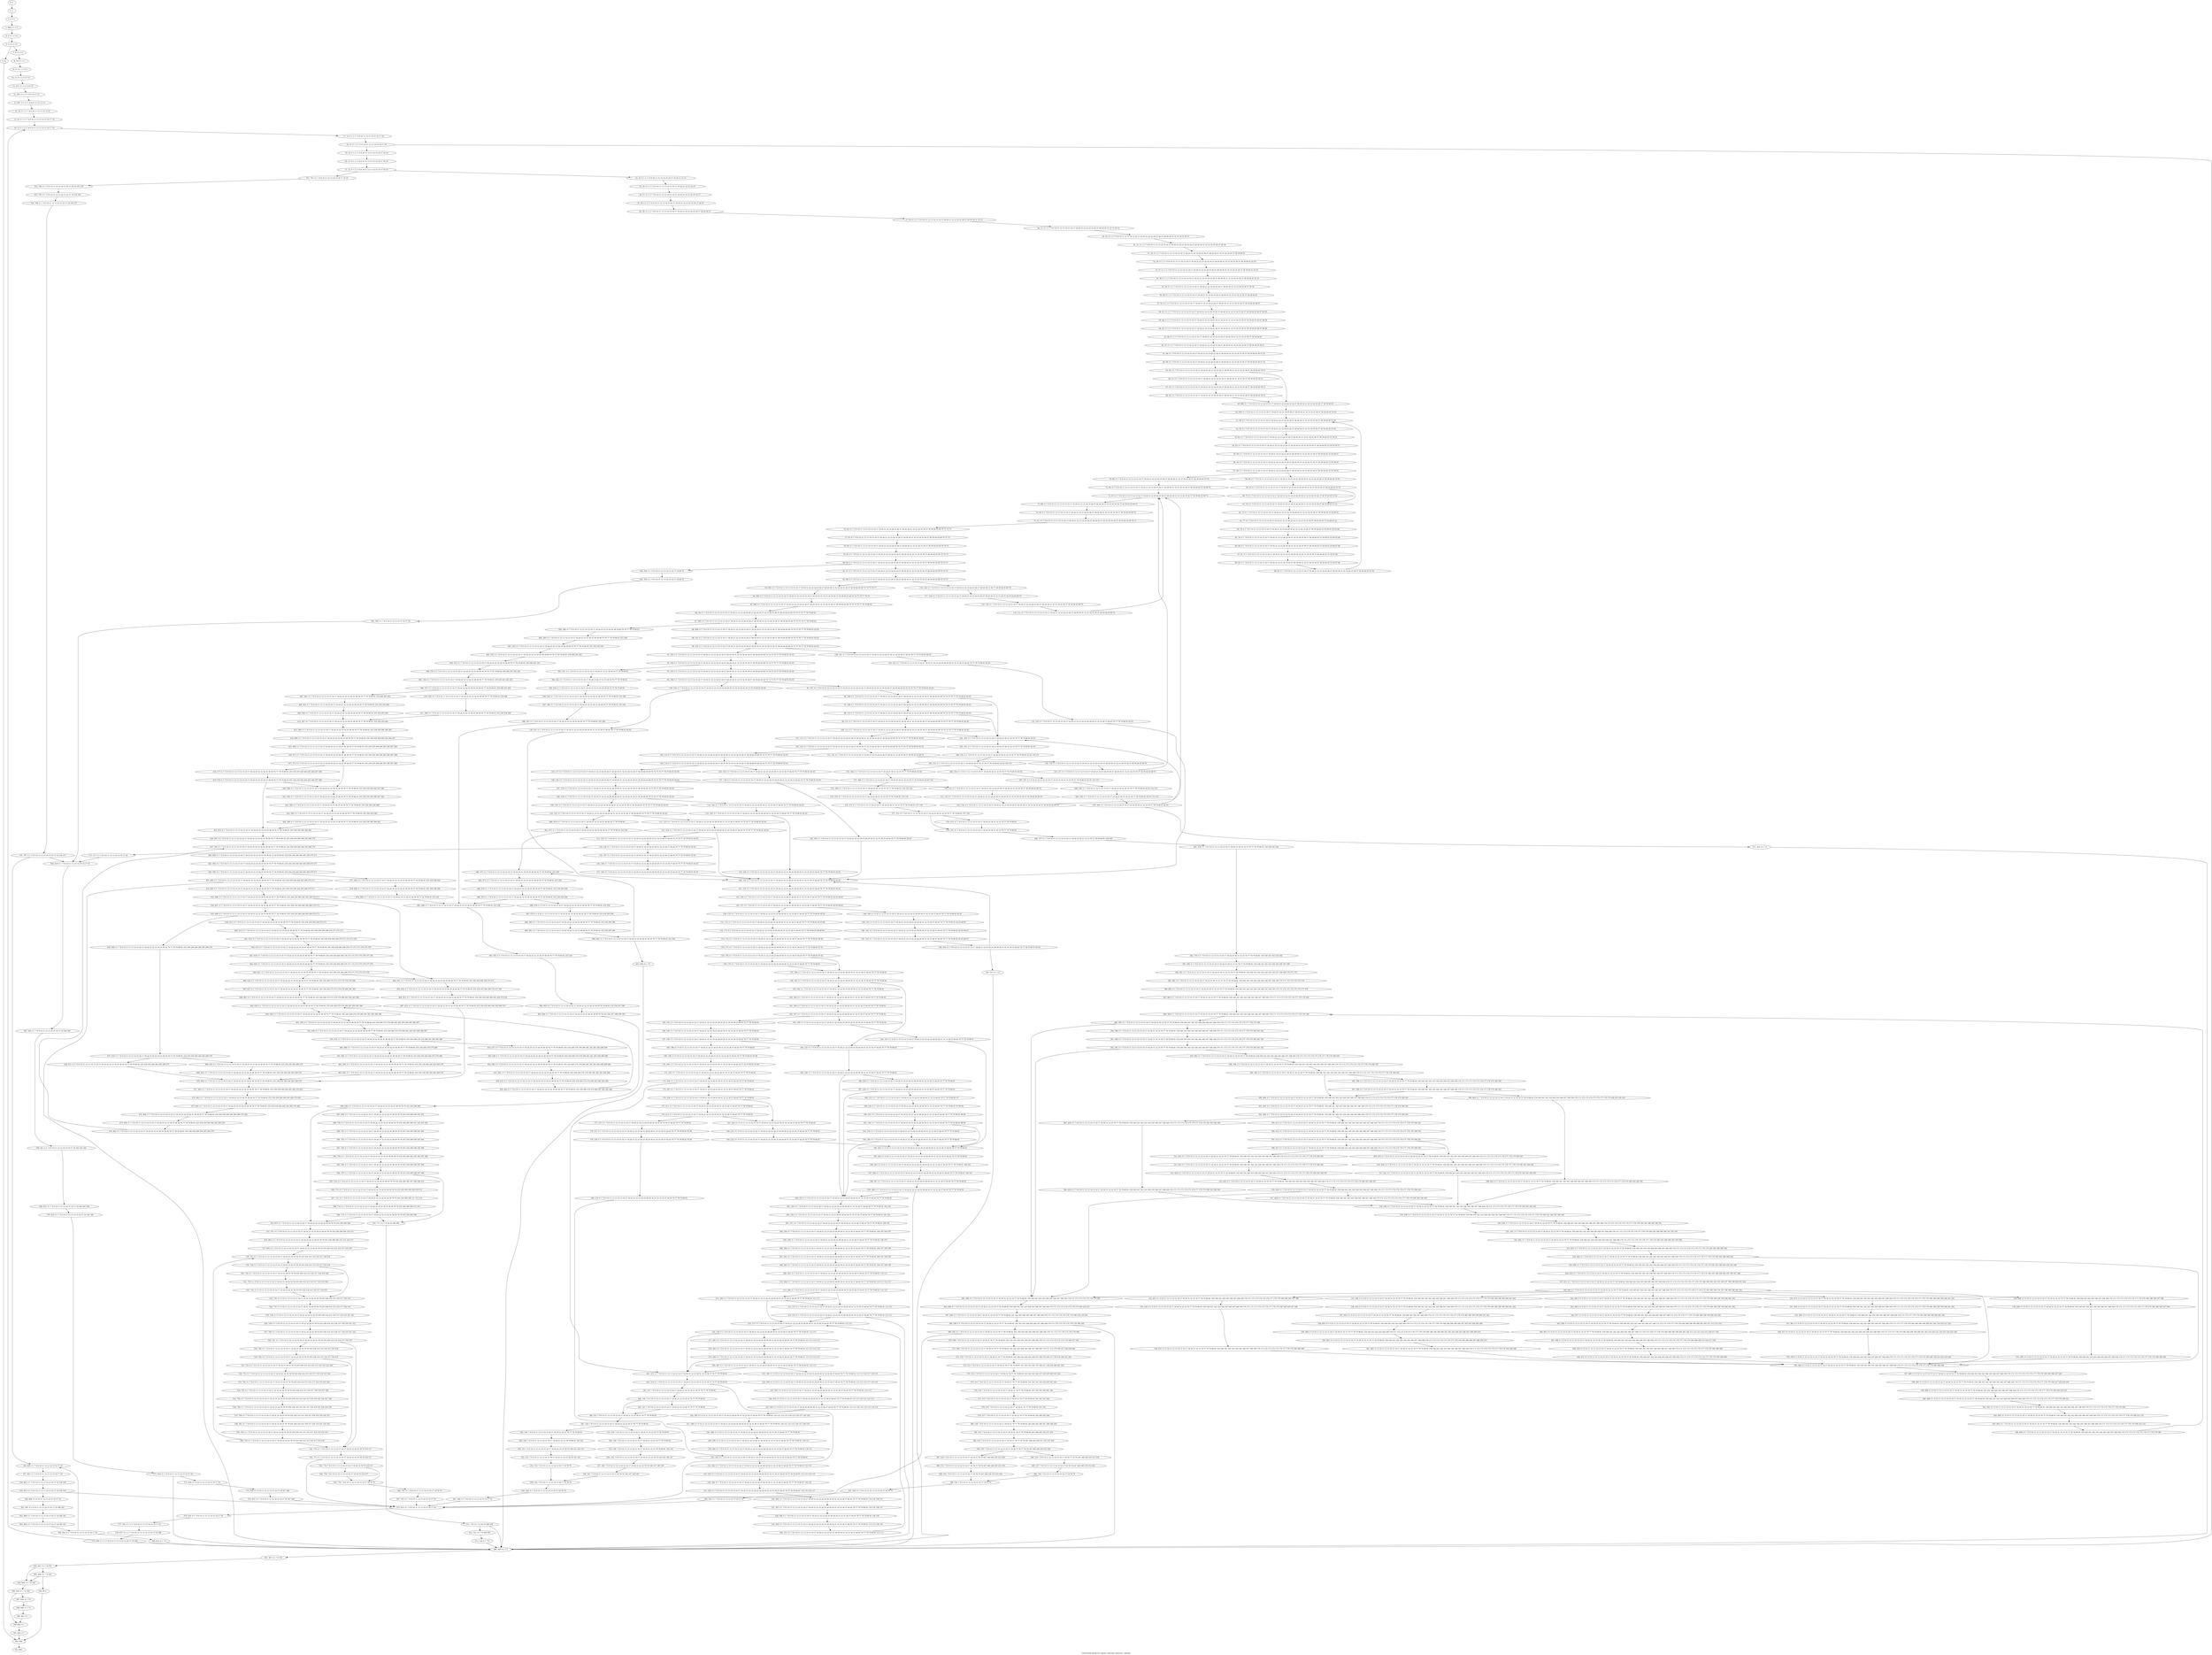 digraph G {
graph [label="Control-flow-graph for register allocator (function _vfscanf)"]
0[label="0, 0: "];
1[label="1, 1: "];
2[label="2, 2: 0 1 "];
3[label="3, 898: 0 1 2 3 "];
4[label="4, 4: 0 1 2 3 4 "];
5[label="5, 5: 0 1 2 3 4 "];
6[label="6, 8: "];
7[label="7, 9: 0 1 2 3 "];
8[label="8, 10: 0 1 2 3 "];
9[label="9, 11: 0 1 2 3 5 6 "];
10[label="10, 12: 0 1 2 3 5 6 7 8 "];
11[label="11, 437: 0 1 2 3 7 8 9 10 "];
12[label="12, 483: 0 1 2 3 7 8 9 10 11 12 "];
13[label="13, 497: 0 1 2 3 7 8 9 10 11 12 13 14 "];
14[label="14, 35: 0 1 2 3 7 8 9 10 11 12 13 14 15 16 "];
15[label="15, 42: 0 1 2 3 7 8 9 10 11 12 13 14 15 16 17 18 "];
16[label="16, 13: 0 1 2 3 7 8 9 10 11 12 13 14 15 16 17 18 "];
17[label="17, 14: 0 1 2 3 7 8 9 10 11 12 13 14 15 16 17 18 "];
18[label="18, 15: 0 1 2 3 7 8 9 10 11 12 13 14 15 16 17 18 "];
19[label="19, 20: 0 1 2 3 7 8 9 10 11 12 13 14 15 16 17 18 19 "];
20[label="20, 21: 0 1 2 3 7 8 9 10 11 12 13 14 15 16 17 18 19 "];
21[label="21, 22: 0 1 2 3 7 8 9 10 11 12 13 14 15 16 17 18 19 "];
22[label="22, 25: 0 1 2 3 7 8 9 10 11 12 13 14 15 16 17 18 20 21 22 23 "];
23[label="23, 26: 0 1 2 3 7 8 9 10 11 12 13 14 15 16 17 18 20 21 22 23 24 25 "];
24[label="24, 27: 0 1 2 3 7 8 9 10 11 12 13 14 15 16 17 18 20 21 22 23 24 25 26 27 "];
25[label="25, 28: 0 1 2 3 7 8 9 10 11 12 13 14 15 16 17 18 20 21 22 23 24 25 26 27 28 29 "];
26[label="26, 29: 0 1 2 3 7 8 9 10 11 12 13 14 15 16 17 18 20 21 22 23 24 25 26 27 28 29 30 31 "];
27[label="27, 30: 0 1 2 3 7 8 9 10 11 12 13 14 15 16 17 18 20 21 22 23 24 25 26 27 28 29 30 31 32 33 "];
28[label="28, 31: 0 1 2 3 7 8 9 10 11 12 13 14 15 16 17 18 20 21 22 23 24 25 26 27 28 29 30 31 32 33 34 35 "];
29[label="29, 32: 0 1 2 3 7 8 9 10 11 12 13 14 15 16 17 18 20 21 22 23 24 25 26 27 28 29 30 31 32 33 34 35 36 37 "];
30[label="30, 33: 0 1 2 3 7 8 9 10 11 12 13 14 15 16 17 18 20 21 22 23 24 25 26 27 28 29 30 31 32 33 34 35 36 37 38 39 "];
31[label="31, 34: 0 1 2 3 7 8 9 10 11 12 13 14 15 16 17 18 20 21 22 23 24 25 26 27 28 29 30 31 32 33 34 35 36 37 38 39 40 41 "];
32[label="32, 36: 0 1 2 3 7 8 9 10 11 12 13 14 15 16 17 18 20 21 22 23 24 25 26 27 28 29 30 31 32 33 34 35 36 37 38 39 40 41 42 43 "];
33[label="33, 37: 0 1 2 3 7 8 9 10 11 12 13 14 15 16 17 18 20 21 22 23 24 25 26 27 28 29 30 31 32 33 34 35 36 37 38 39 40 41 42 43 "];
34[label="34, 38: 0 1 2 3 7 8 9 10 11 12 13 14 15 16 17 18 20 21 22 23 24 25 26 27 28 29 30 31 32 33 34 35 36 37 38 39 40 41 42 43 "];
35[label="35, 39: 0 1 2 3 7 8 9 10 11 12 13 14 15 16 17 18 20 21 22 23 24 25 26 27 28 29 30 31 32 33 34 35 36 37 38 39 "];
36[label="36, 40: 0 1 2 3 7 8 9 10 11 12 13 14 15 16 17 18 20 21 22 23 24 25 26 27 28 29 30 31 32 33 34 35 36 37 38 39 44 45 "];
37[label="37, 41: 0 1 2 3 7 8 9 10 11 12 13 14 15 16 17 18 20 21 22 23 24 25 26 27 28 29 30 31 32 33 34 35 36 37 38 39 44 45 46 47 "];
38[label="38, 43: 0 1 2 3 7 8 9 10 11 12 13 14 15 16 17 18 20 21 22 23 24 25 26 27 28 29 30 31 32 33 34 35 36 37 38 39 44 45 46 47 48 49 "];
39[label="39, 44: 0 1 2 3 7 8 9 10 11 12 13 14 15 16 17 18 20 21 22 23 24 25 26 27 28 29 30 31 32 33 34 35 36 37 38 39 44 45 46 47 48 49 "];
40[label="40, 45: 0 1 2 3 7 8 9 10 11 12 13 14 15 16 17 18 20 21 22 23 24 25 26 27 28 29 30 31 32 33 34 35 36 37 38 39 44 45 46 47 48 49 "];
41[label="41, 46: 0 1 2 3 7 8 9 10 11 12 13 14 15 16 17 18 20 21 22 23 24 25 26 27 28 29 30 31 32 33 34 35 36 37 38 39 44 45 "];
42[label="42, 47: 0 1 2 3 7 8 9 10 11 12 13 14 15 16 17 18 20 21 22 23 24 25 26 27 28 29 30 31 32 33 34 35 36 37 38 39 44 45 50 51 "];
43[label="43, 48: 0 1 7 8 9 10 11 12 13 14 15 16 17 18 20 21 22 23 24 25 26 27 28 29 30 31 32 33 34 35 36 37 38 39 44 45 50 51 52 "];
44[label="44, 49: 0 1 7 8 9 10 11 12 13 14 15 16 17 18 20 21 22 23 24 25 26 27 28 29 30 31 32 33 34 35 36 37 38 39 44 45 50 51 52 "];
45[label="45, 50: 0 1 7 8 9 10 11 12 13 14 15 16 17 18 20 21 22 23 24 25 26 27 28 29 30 31 32 33 34 35 36 37 38 39 44 45 50 51 "];
46[label="46, 53: 0 1 7 8 9 10 11 12 13 14 15 16 17 18 20 21 22 23 24 25 26 27 28 29 30 31 32 33 36 37 38 39 44 45 50 51 "];
47[label="47, 54: 0 1 7 8 9 10 11 12 13 14 15 16 17 18 20 21 22 23 24 25 26 27 28 29 30 31 32 33 34 35 36 37 38 39 44 45 50 51 "];
48[label="48, 56: 0 1 7 8 9 10 11 12 13 14 15 16 17 18 20 21 22 23 24 25 26 27 28 29 30 31 32 33 34 35 36 37 38 39 44 45 50 51 "];
49[label="49, 866: 0 1 7 8 9 10 11 12 13 14 15 16 17 18 20 21 22 23 24 25 26 27 28 29 30 31 32 33 34 35 36 37 38 39 44 45 "];
50[label="50, 878: 0 1 7 8 9 10 11 12 13 14 15 16 17 18 20 21 22 23 24 25 26 27 28 29 30 31 32 33 34 35 36 37 38 39 44 45 53 54 "];
51[label="51, 58: 0 1 7 8 9 10 11 12 13 14 15 16 17 18 20 21 22 23 24 25 26 27 28 29 30 31 32 33 34 35 36 37 38 39 44 45 53 54 "];
52[label="52, 59: 0 1 7 8 9 10 11 12 13 14 15 16 17 18 20 21 22 23 24 25 26 27 28 29 30 31 32 33 34 35 36 37 38 39 44 45 53 54 "];
53[label="53, 62: 0 1 7 8 9 10 11 12 13 14 15 16 17 18 20 21 22 23 24 25 26 27 28 29 30 31 32 33 34 35 36 37 38 39 44 45 53 54 55 "];
54[label="54, 63: 0 1 7 8 9 10 11 12 13 14 15 16 17 18 20 21 22 23 24 25 26 27 28 29 30 31 32 33 34 35 36 37 38 39 44 45 53 54 55 56 57 "];
55[label="55, 64: 0 1 7 8 9 10 11 12 13 14 15 16 17 18 20 21 22 23 24 25 26 27 28 29 30 31 32 33 34 35 36 37 38 39 44 45 53 54 56 57 "];
56[label="56, 65: 0 1 7 8 9 10 11 12 13 14 15 16 17 18 20 21 22 23 24 25 26 27 28 29 30 31 32 33 34 35 36 37 38 39 44 45 53 54 58 59 "];
57[label="57, 66: 0 1 7 8 9 10 11 12 13 14 15 16 17 18 20 21 22 23 24 25 26 27 28 29 30 31 32 33 34 35 36 37 38 39 44 45 53 54 58 59 "];
58[label="58, 69: 0 1 7 8 9 10 11 12 13 14 15 16 17 18 20 21 22 23 24 25 28 29 30 31 32 33 34 35 36 37 38 39 44 45 53 54 "];
59[label="59, 70: 0 1 7 8 9 10 11 12 13 14 15 16 17 18 20 21 22 23 24 25 28 29 30 31 32 33 34 35 36 37 38 39 44 45 53 54 "];
60[label="60, 73: 0 1 7 8 9 10 11 12 13 14 15 16 17 18 20 21 22 23 24 25 28 29 30 31 32 33 34 35 36 37 38 39 44 45 53 54 "];
61[label="61, 74: 0 1 7 8 9 10 11 12 13 14 15 16 17 18 20 21 22 23 24 25 28 29 30 31 32 33 34 35 36 37 38 39 44 45 53 54 "];
62[label="62, 75: 0 1 7 8 9 10 11 12 13 14 15 16 17 18 20 21 22 23 24 25 28 29 30 31 32 33 34 35 36 37 38 39 44 45 53 54 60 61 "];
63[label="63, 77: 0 1 7 8 9 10 11 12 13 14 15 16 17 18 20 21 22 23 28 29 30 31 32 33 34 35 36 37 38 39 44 45 53 54 60 61 62 "];
64[label="64, 78: 0 1 7 8 9 10 11 12 13 14 15 16 17 18 20 21 22 23 28 29 30 31 32 33 34 35 36 37 38 39 44 45 53 54 60 61 62 63 64 "];
65[label="65, 79: 0 1 7 8 9 10 11 12 13 14 15 16 17 18 20 21 22 23 28 29 30 31 32 33 34 35 36 37 38 39 44 45 53 54 60 61 63 64 65 66 "];
66[label="66, 80: 0 1 7 8 9 10 11 12 13 14 15 16 17 18 20 21 22 23 28 29 30 31 32 33 34 35 36 37 38 39 44 45 53 54 60 61 65 66 67 68 "];
67[label="67, 81: 0 1 7 8 9 10 11 12 13 14 15 16 17 18 20 21 22 23 24 25 28 29 30 31 32 33 34 35 36 37 38 39 44 45 53 54 67 68 "];
68[label="68, 82: 0 1 7 8 9 10 11 12 13 14 15 16 17 18 20 21 22 23 24 25 26 27 28 29 30 31 32 33 34 35 36 37 38 39 44 45 53 54 67 68 "];
69[label="69, 83: 0 1 7 8 9 10 11 12 13 14 15 16 17 18 20 21 22 23 24 25 26 27 28 29 30 31 32 33 34 35 36 37 38 39 44 45 53 54 "];
70[label="70, 84: 0 1 7 8 9 10 11 12 13 14 15 16 17 18 20 21 22 23 24 25 26 27 28 29 30 31 32 33 34 35 36 37 38 39 44 45 53 54 "];
71[label="71, 85: 0 1 7 8 9 10 11 12 13 14 15 16 17 18 20 21 22 23 24 25 26 27 28 29 30 31 32 33 34 35 36 37 38 39 44 45 53 54 69 70 "];
72[label="72, 87: 0 1 7 8 9 10 11 12 13 14 15 16 17 18 20 21 22 23 24 25 26 27 28 29 30 31 32 33 34 35 36 37 38 39 44 45 69 70 "];
73[label="73, 88: 0 1 7 8 9 10 11 12 13 14 15 16 17 18 20 21 22 23 24 25 26 27 28 29 30 31 32 33 34 35 36 37 38 39 44 45 69 70 "];
74[label="74, 89: 0 1 7 8 9 10 11 12 13 14 15 16 17 18 20 21 22 23 24 25 26 27 28 29 30 31 32 33 34 35 36 37 38 39 44 45 69 70 "];
75[label="75, 91: 0 1 7 8 9 10 11 12 13 14 15 16 17 18 20 21 22 23 24 25 26 27 28 29 30 31 32 33 34 35 36 37 38 39 44 45 69 70 71 "];
76[label="76, 92: 0 1 7 8 9 10 11 12 13 14 15 16 17 18 20 21 22 23 24 25 26 27 28 29 30 31 32 33 34 35 36 37 38 39 44 45 69 70 71 72 73 "];
77[label="77, 93: 0 1 7 8 9 10 11 12 13 14 15 16 17 18 20 21 22 23 24 25 26 27 28 29 30 31 32 33 34 35 36 37 38 39 44 45 69 70 72 73 "];
78[label="78, 94: 0 1 7 8 9 10 11 12 13 14 15 16 17 18 20 21 22 23 24 25 26 27 28 29 30 31 32 33 34 35 36 37 38 39 44 45 69 70 74 75 "];
79[label="79, 95: 0 1 7 8 9 10 11 12 13 14 15 16 17 18 20 21 22 23 24 25 26 27 28 29 30 31 32 33 34 35 36 37 38 39 44 45 69 70 74 75 "];
80[label="80, 96: 0 1 7 8 9 10 11 12 13 14 15 16 17 18 20 21 22 23 24 25 26 27 28 29 30 31 32 33 34 35 36 37 38 39 44 45 69 70 74 75 "];
81[label="81, 97: 0 1 7 8 9 10 11 12 13 14 15 16 17 18 20 21 22 23 24 25 26 27 28 29 30 31 32 33 34 35 36 37 38 39 44 45 69 70 74 75 "];
82[label="82, 98: 0 1 7 8 9 10 11 12 13 14 15 16 17 18 20 21 22 23 24 25 26 27 28 29 30 31 32 33 34 35 36 37 38 39 44 45 69 70 74 75 "];
83[label="83, 903: 0 1 7 8 9 10 11 12 13 14 15 16 17 18 20 21 22 23 24 25 26 27 28 29 30 31 32 33 34 35 36 37 38 39 44 45 69 70 74 75 76 77 "];
84[label="84, 904: 0 1 7 8 9 10 11 12 13 14 15 16 17 18 20 21 22 23 24 25 26 27 28 29 30 31 32 33 34 35 36 37 38 39 44 45 69 70 74 75 76 77 78 79 "];
85[label="85, 909: 0 1 7 8 9 10 11 12 13 14 15 16 17 18 20 21 22 23 24 25 26 27 28 29 30 31 32 33 34 35 36 37 38 39 44 45 69 70 74 75 76 77 78 79 80 81 "];
86[label="86, 99: 0 1 7 8 9 10 11 12 13 14 15 16 17 18 20 21 22 23 24 25 26 27 28 29 30 31 32 33 34 35 36 37 38 39 44 45 69 70 74 75 76 77 78 79 80 81 "];
87[label="87, 100: 0 1 7 8 9 10 11 12 13 14 15 16 17 18 20 21 22 23 24 25 26 27 28 29 30 31 32 33 34 35 36 37 38 39 44 45 69 70 74 75 76 77 78 79 80 81 "];
88[label="88, 899: 0 1 7 8 9 10 11 12 13 14 15 16 17 18 20 21 22 23 24 25 26 27 28 29 30 31 32 33 34 35 36 37 38 39 44 45 69 70 74 75 76 77 78 79 80 81 82 83 "];
89[label="89, 101: 0 1 7 8 9 10 11 12 13 14 15 16 17 18 20 21 22 23 24 25 26 27 28 29 30 31 32 33 34 35 36 37 38 39 44 45 69 70 74 75 76 77 78 79 80 81 82 83 "];
90[label="90, 102: 0 1 7 8 9 10 11 12 13 14 15 16 17 18 20 21 22 23 24 25 26 27 28 29 30 31 32 33 34 35 36 37 38 39 44 45 69 70 74 75 76 77 78 79 80 81 82 83 "];
91[label="91, 103: 0 1 7 8 9 10 11 12 13 14 15 16 17 18 20 21 22 23 24 25 26 27 28 29 30 31 32 33 34 35 36 37 38 39 44 45 69 70 74 75 76 77 78 79 80 81 82 83 "];
92[label="92, 104: 0 1 7 8 9 10 11 12 13 14 15 16 17 18 20 21 22 23 24 25 26 27 28 29 30 31 32 33 34 35 36 37 38 39 44 45 69 70 74 75 76 77 78 79 80 81 82 83 "];
93[label="93, 105: 0 1 7 8 9 10 11 12 13 14 15 16 17 18 20 21 22 23 24 25 26 27 28 29 30 31 32 33 34 35 36 37 38 39 44 45 69 70 74 75 76 77 78 79 80 81 82 83 "];
94[label="94, 106: 0 1 7 8 9 10 11 12 13 14 15 16 17 18 20 21 22 23 24 25 26 27 28 29 30 31 32 33 34 35 36 37 38 39 44 45 69 70 74 75 76 77 78 79 80 81 82 83 "];
95[label="95, 107: 0 1 7 8 9 10 11 12 13 14 15 16 17 18 20 21 22 23 24 25 26 27 28 29 30 31 32 33 34 35 36 37 38 39 44 45 69 70 74 75 76 77 78 79 80 81 82 83 "];
96[label="96, 108: 0 1 7 8 9 10 11 12 13 14 15 16 17 18 20 21 22 23 24 25 26 27 28 29 30 31 32 33 34 35 36 37 38 39 44 45 69 70 74 75 76 77 78 79 80 81 82 83 "];
97[label="97, 109: 0 1 7 8 9 10 11 12 13 14 15 16 17 18 20 21 22 23 24 25 26 27 28 29 30 31 32 33 34 35 36 37 38 39 44 45 69 70 74 75 76 77 78 79 80 81 82 83 "];
98[label="98, 110: 0 1 7 8 9 10 11 12 13 14 15 16 17 18 20 21 22 23 24 25 26 27 28 29 30 31 32 33 34 35 36 37 38 39 44 45 69 70 74 75 76 77 78 79 80 81 82 83 "];
99[label="99, 111: 0 1 7 8 9 10 11 12 13 14 15 16 17 18 20 21 22 23 24 25 26 27 28 29 30 31 32 33 34 35 36 37 38 39 44 45 69 70 74 75 76 77 78 79 80 81 82 83 "];
100[label="100, 112: 0 1 7 8 9 10 11 12 13 14 15 16 17 18 20 21 22 23 24 25 26 27 28 29 30 31 32 33 34 35 36 37 38 39 44 45 69 70 74 75 76 77 78 79 80 81 82 83 "];
101[label="101, 113: 0 1 7 8 9 10 11 12 13 14 15 16 17 18 20 21 22 23 24 25 26 27 28 29 30 31 32 33 34 35 36 37 38 39 44 45 69 70 74 75 76 77 78 79 80 81 82 83 "];
102[label="102, 114: 0 1 7 8 9 10 11 12 13 14 15 16 17 18 20 21 22 23 24 25 26 27 28 29 30 31 32 33 34 35 36 37 38 39 44 45 69 70 74 75 76 77 78 79 80 81 82 83 "];
103[label="103, 115: 0 1 7 8 9 10 11 12 13 14 15 16 17 18 20 21 22 23 24 25 26 27 28 29 30 31 32 33 34 35 36 37 38 39 44 45 69 70 74 75 76 77 78 79 80 81 82 83 "];
104[label="104, 116: 0 1 7 8 9 10 11 12 13 14 15 16 17 18 20 21 22 23 24 25 26 27 28 29 30 31 32 33 34 35 36 37 38 39 44 45 69 70 74 75 76 77 78 79 80 81 82 83 "];
105[label="105, 117: 0 1 7 8 9 10 11 12 13 14 15 16 17 18 20 21 22 23 24 25 26 27 28 29 30 31 32 33 34 35 36 37 38 39 44 45 69 70 74 75 76 77 78 79 80 81 82 83 "];
106[label="106, 118: 0 1 7 8 9 10 11 12 13 14 15 16 17 18 20 21 22 23 24 25 26 27 28 29 30 31 32 33 34 35 36 37 38 39 44 45 69 70 74 75 76 77 78 79 80 81 82 83 "];
107[label="107, 119: 0 1 7 8 9 10 11 12 13 14 15 16 17 18 20 21 22 23 24 25 28 29 30 31 32 33 34 35 36 37 38 39 44 45 74 75 76 77 78 79 80 81 82 83 "];
108[label="108, 120: 0 1 7 8 9 10 11 12 13 14 15 16 17 18 20 21 22 23 24 25 28 29 30 31 32 33 34 35 36 37 38 39 44 45 74 75 76 77 78 79 80 81 82 83 "];
109[label="109, 121: 0 1 7 8 9 10 11 12 13 14 15 16 17 18 20 21 22 23 24 25 28 29 30 31 32 33 34 35 36 37 38 39 44 45 74 75 76 77 78 79 80 81 82 83 "];
110[label="110, 122: 0 1 7 8 9 10 11 12 13 14 15 16 17 18 20 21 22 23 24 25 28 29 30 31 32 33 34 35 36 37 38 39 44 45 74 75 76 77 78 79 80 81 82 83 "];
111[label="111, 123: 0 1 7 8 9 10 11 12 13 14 15 16 17 18 20 21 22 23 24 25 28 29 30 31 32 33 36 37 44 45 74 75 76 77 78 79 80 81 82 83 "];
112[label="112, 124: 0 1 7 8 9 10 11 12 13 14 15 16 17 18 20 21 22 23 24 25 28 29 30 31 32 33 36 37 44 45 74 75 76 77 78 79 80 81 82 83 "];
113[label="113, 125: 0 1 7 8 9 10 11 12 13 14 15 16 17 18 20 21 22 23 24 25 30 31 32 33 36 37 44 45 74 75 76 77 78 79 80 81 82 83 "];
114[label="114, 126: 0 1 7 8 9 10 11 12 13 14 15 16 17 18 20 21 22 23 24 25 30 31 32 33 36 37 44 45 76 77 78 79 80 81 82 83 "];
115[label="115, 127: 0 1 7 8 9 10 11 12 13 14 15 16 17 18 "];
116[label="116, 128: 0 1 7 8 9 10 11 12 13 14 15 16 17 18 20 21 22 23 24 25 26 27 28 29 30 31 36 37 38 39 44 45 69 70 "];
117[label="117, 129: 0 1 7 8 9 10 11 12 13 14 15 16 17 18 20 21 22 23 24 25 26 27 28 29 30 31 32 33 36 37 38 39 44 45 69 70 "];
118[label="118, 130: 0 1 7 8 9 10 11 12 13 14 15 16 17 18 20 21 22 23 24 25 26 27 28 29 30 31 32 33 34 35 36 37 38 39 44 45 69 70 "];
119[label="119, 131: 0 1 7 8 9 10 11 12 13 14 15 16 17 18 20 21 22 23 24 25 26 27 28 29 30 31 32 33 34 35 36 37 38 39 44 45 69 70 "];
120[label="120, 132: 0 1 7 8 9 10 11 12 13 14 15 16 17 18 20 21 22 23 24 25 26 27 28 29 32 33 34 35 36 37 38 39 44 45 69 70 "];
121[label="121, 133: 0 1 7 8 9 10 11 12 13 14 15 16 17 18 20 21 22 23 24 25 26 27 28 29 30 31 32 33 34 35 36 37 38 39 44 45 69 70 "];
122[label="122, 134: 0 1 7 8 9 10 11 12 13 14 15 16 17 18 20 21 22 23 24 25 26 27 28 29 30 31 32 33 34 35 36 37 38 39 44 45 69 70 "];
123[label="123, 135: 0 1 7 8 9 10 11 12 13 14 15 16 17 18 20 21 22 23 24 25 26 27 28 29 32 33 34 35 36 37 38 39 44 45 69 70 "];
124[label="124, 136: 0 1 7 8 9 10 11 12 13 14 15 16 17 18 20 21 22 23 24 25 26 27 28 29 30 31 32 33 34 35 36 37 38 39 44 45 69 70 "];
125[label="125, 137: 0 1 7 8 9 10 11 12 13 14 15 16 17 18 20 21 22 23 24 25 26 27 28 29 30 31 32 33 34 35 36 37 38 39 44 45 69 70 "];
126[label="126, 138: 0 1 7 8 9 10 11 12 13 14 15 16 17 18 20 21 22 23 24 25 30 31 32 33 36 37 44 45 76 77 78 79 80 81 82 83 "];
127[label="127, 139: 0 1 7 8 9 10 11 12 13 14 15 16 17 18 20 21 22 23 24 25 28 29 30 31 32 33 36 37 44 45 76 77 78 79 80 81 82 83 "];
128[label="128, 140: 0 1 7 8 9 10 11 12 13 14 15 16 17 18 20 21 22 23 24 25 28 29 30 31 32 33 36 37 44 45 76 77 78 79 80 81 82 83 "];
129[label="129, 141: 0 1 7 8 9 10 11 12 13 14 15 16 17 18 20 21 22 23 24 25 30 31 32 33 36 37 44 45 76 77 78 79 80 81 82 83 "];
130[label="130, 142: 0 1 7 8 9 10 11 12 13 14 15 16 17 18 20 21 22 23 24 25 28 29 30 31 32 33 36 37 44 45 76 77 78 79 80 81 82 83 "];
131[label="131, 143: 0 1 7 8 9 10 11 12 13 14 15 16 17 18 20 21 22 23 24 25 28 29 30 31 32 33 36 37 44 45 76 77 78 79 80 81 82 83 "];
132[label="132, 144: 0 1 7 8 9 10 11 12 13 14 15 16 17 18 20 21 22 23 24 25 30 31 32 33 36 37 44 45 76 77 78 79 80 81 82 83 "];
133[label="133, 145: 0 1 7 8 9 10 11 12 13 14 15 16 17 18 20 21 22 23 24 25 28 29 30 31 32 33 36 37 44 45 76 77 78 79 80 81 82 83 "];
134[label="134, 146: 0 1 7 8 9 10 11 12 13 14 15 16 17 18 20 21 22 23 24 25 28 29 30 31 32 33 36 37 44 45 76 77 78 79 80 81 82 83 "];
135[label="135, 147: 0 1 7 8 9 10 11 12 13 14 15 16 17 18 20 21 22 23 24 25 30 31 32 33 36 37 44 45 76 77 78 79 80 81 82 83 "];
136[label="136, 148: 0 1 7 8 9 10 11 12 13 14 15 16 17 18 20 21 22 23 24 25 28 29 30 31 32 33 36 37 44 45 76 77 78 79 80 81 82 83 "];
137[label="137, 149: 0 1 7 8 9 10 11 12 13 14 15 16 17 18 20 21 22 23 24 25 28 29 30 31 32 33 36 37 44 45 76 77 78 79 80 81 82 83 "];
138[label="138, 150: 0 1 7 8 9 10 11 12 13 14 15 16 17 18 20 21 22 23 24 25 28 29 30 31 32 33 44 45 76 77 78 79 80 81 82 83 "];
139[label="139, 151: 0 1 7 8 9 10 11 12 13 14 15 16 17 18 20 21 22 23 24 25 28 29 30 31 32 33 36 37 44 45 76 77 78 79 80 81 82 83 "];
140[label="140, 154: 0 1 7 8 9 10 11 12 13 14 15 16 17 18 20 21 22 23 24 25 28 29 30 31 32 33 36 37 44 45 76 77 78 79 80 81 82 83 "];
141[label="141, 155: 0 1 7 8 9 10 11 12 13 14 15 16 17 18 20 21 22 23 24 25 28 29 30 31 32 33 36 37 44 45 76 77 78 79 80 81 82 83 "];
142[label="142, 156: 0 1 7 8 9 10 11 12 13 14 15 16 17 18 20 21 22 23 24 25 28 29 30 31 32 33 36 37 44 45 76 77 78 79 80 81 82 83 84 85 "];
143[label="143, 157: 0 1 7 8 9 10 11 12 13 14 15 16 17 18 20 21 22 23 24 25 28 29 30 31 32 33 36 37 44 45 76 77 78 79 80 81 82 83 84 85 "];
144[label="144, 160: 0 1 9 10 11 12 13 14 15 16 17 18 20 21 22 23 24 25 28 29 30 31 32 33 36 37 44 45 76 77 78 79 80 81 82 83 "];
145[label="145, 161: 0 1 9 10 11 12 13 14 15 16 17 18 20 21 22 23 24 25 28 29 30 31 32 33 36 37 44 45 76 77 78 79 80 81 82 83 86 87 "];
146[label="146, 162: 0 1 7 8 9 10 11 12 13 14 15 16 17 18 20 21 22 23 24 25 28 29 30 31 32 33 36 37 44 45 76 77 78 79 80 81 82 83 86 87 "];
147[label="147, 163: 0 1 7 8 9 10 11 12 13 14 15 16 17 18 20 21 22 23 24 25 28 29 30 31 32 33 36 37 44 45 76 77 78 79 80 81 82 83 86 87 "];
148[label="148, 164: 0 1 7 8 9 10 11 12 13 14 15 16 17 18 20 21 22 23 24 25 28 29 30 31 32 33 36 37 44 45 76 77 78 79 80 81 82 83 "];
149[label="149, 167: 0 1 7 8 "];
150[label="150, 170: 0 1 7 8 9 10 11 12 13 14 15 16 17 18 20 21 22 23 24 25 28 29 30 31 32 33 36 37 44 45 76 77 78 79 80 81 82 83 "];
151[label="151, 172: 0 1 7 8 9 10 11 12 13 14 15 16 17 18 20 21 22 23 24 25 28 29 30 31 32 33 36 37 44 45 76 77 78 79 80 81 82 83 88 "];
152[label="152, 173: 0 1 7 8 9 10 11 12 13 14 15 16 17 18 20 21 22 23 24 25 28 29 30 31 32 33 36 37 44 45 76 77 78 79 80 81 88 89 90 "];
153[label="153, 174: 0 1 7 8 9 10 11 12 13 14 15 16 17 18 20 21 22 23 24 25 28 29 30 31 32 33 36 37 44 45 76 77 78 79 80 81 89 90 "];
154[label="154, 175: 0 1 7 8 9 10 11 12 13 14 15 16 17 18 20 21 22 23 24 25 28 29 30 31 32 33 36 37 44 45 76 77 78 79 80 81 91 92 "];
155[label="155, 176: 0 1 7 8 9 10 11 12 13 14 15 16 17 18 20 21 22 23 24 25 28 29 30 31 32 33 36 37 44 45 76 77 78 79 80 81 91 92 "];
156[label="156, 179: 0 1 7 8 9 10 11 12 13 14 15 16 17 18 20 21 22 23 24 25 28 29 30 31 32 33 36 37 44 45 76 77 78 79 80 81 "];
157[label="157, 180: 0 1 7 8 9 10 11 12 13 14 15 16 17 18 20 21 22 23 24 25 28 29 30 31 32 33 36 37 44 45 76 77 78 79 80 81 "];
158[label="158, 181: 0 1 7 8 9 10 11 12 13 14 15 16 17 18 20 21 22 23 24 25 28 29 30 31 32 33 36 37 44 45 76 77 78 79 80 81 "];
159[label="159, 184: 0 1 7 8 9 10 11 12 13 14 15 16 17 18 20 21 22 23 24 25 28 29 30 31 32 33 44 45 76 77 78 79 80 81 "];
160[label="160, 185: 0 1 7 8 9 10 11 12 13 14 15 16 17 18 20 21 22 23 24 25 28 29 30 31 32 33 36 37 44 45 76 77 78 79 80 81 "];
161[label="161, 186: 0 1 7 8 9 10 11 12 13 14 15 16 17 18 20 21 22 23 24 25 28 29 30 31 32 33 36 37 44 45 76 77 78 79 80 81 "];
162[label="162, 187: 0 1 7 8 9 10 11 12 13 14 15 16 17 18 20 21 22 23 24 25 28 29 30 31 32 33 36 37 44 45 76 77 78 79 80 81 "];
163[label="163, 190: 0 1 9 10 11 12 13 14 15 16 17 18 20 21 22 23 24 25 28 29 30 31 32 33 36 37 44 45 76 77 78 79 80 81 "];
164[label="164, 191: 0 1 9 10 11 12 13 14 15 16 17 18 20 21 22 23 24 25 28 29 30 31 32 33 36 37 44 45 76 77 78 79 80 81 "];
165[label="165, 193: 0 1 7 8 9 10 11 12 13 14 15 16 17 18 20 21 22 23 24 25 28 29 30 31 32 33 36 37 44 45 76 77 78 79 80 81 "];
166[label="166, 194: 0 1 7 8 9 10 11 12 13 14 15 16 17 18 20 21 22 23 24 25 28 29 30 31 32 33 36 37 44 45 76 77 78 79 80 81 "];
167[label="167, 195: 0 1 7 8 9 10 11 12 13 14 15 16 17 18 20 21 22 23 24 25 28 29 30 31 32 33 36 37 44 45 76 77 78 79 80 81 "];
168[label="168, 198: 0 1 9 10 11 12 13 14 15 16 17 18 20 21 22 23 24 25 30 31 32 33 36 37 44 45 76 77 78 79 80 81 "];
169[label="169, 199: 0 1 9 10 11 12 13 14 15 16 17 18 20 21 22 23 24 25 30 31 32 33 36 37 44 45 76 77 78 79 80 81 93 94 "];
170[label="170, 200: 0 1 7 8 9 10 11 12 13 14 15 16 17 18 20 21 22 23 24 25 30 31 32 33 36 37 44 45 76 77 78 79 80 81 93 94 "];
171[label="171, 201: 0 1 7 8 9 10 11 12 13 14 15 16 17 18 20 21 22 23 24 25 30 31 32 33 36 37 44 45 76 77 78 79 80 81 "];
172[label="172, 202: 0 1 7 8 9 10 11 12 13 14 15 16 17 18 20 21 22 23 24 25 30 31 32 33 36 37 44 45 76 77 78 79 80 81 "];
173[label="173, 207: 0 1 7 8 9 10 11 12 13 14 15 16 17 18 20 21 22 23 24 25 30 31 32 33 36 37 44 45 76 77 78 79 80 81 "];
174[label="174, 208: 0 1 7 8 9 10 11 12 13 14 15 16 17 18 20 21 22 23 24 25 30 31 32 33 36 37 44 45 76 77 78 79 80 81 "];
175[label="175, 211: 0 1 7 8 9 10 11 12 13 14 15 16 17 18 20 21 22 23 24 25 30 31 32 33 36 37 44 45 76 77 78 79 80 81 "];
176[label="176, 212: 0 1 7 8 9 10 11 12 13 14 15 16 17 18 20 21 22 23 24 25 30 31 32 33 36 37 44 45 76 77 78 79 80 81 "];
177[label="177, 215: 0 1 7 8 9 10 11 12 13 14 15 16 17 18 20 21 22 23 24 25 28 29 30 31 32 33 36 37 44 45 76 77 78 79 80 81 "];
178[label="178, 217: 0 1 7 8 9 10 11 12 13 14 15 16 17 18 20 21 22 23 24 25 28 29 30 31 32 33 36 37 44 45 76 77 78 79 80 81 95 96 "];
179[label="179, 218: 0 1 7 8 9 10 11 12 13 14 15 16 17 18 20 21 22 23 24 25 28 29 30 31 32 33 36 37 44 45 76 77 78 79 80 81 95 96 "];
180[label="180, 219: 0 1 7 8 9 10 11 12 13 14 15 16 17 18 20 21 22 23 24 25 28 29 30 31 32 33 36 37 44 45 76 77 78 79 80 81 "];
181[label="181, 220: 0 1 9 10 11 12 13 14 15 16 17 18 20 21 22 23 24 25 30 31 32 33 36 37 44 45 76 77 78 79 80 81 "];
182[label="182, 221: 0 1 9 10 11 12 13 14 15 16 17 18 20 21 22 23 24 25 28 29 30 31 32 33 36 37 44 45 76 77 78 79 80 81 "];
183[label="183, 222: 0 1 9 10 11 12 13 14 15 16 17 18 20 21 22 23 24 25 28 29 30 31 32 33 36 37 44 45 76 77 78 79 80 81 "];
184[label="184, 225: 0 1 7 8 9 10 11 12 13 14 15 16 17 18 20 21 22 23 24 25 28 29 30 31 32 33 36 37 44 45 76 77 78 79 80 81 "];
185[label="185, 226: 0 1 7 8 9 10 11 12 13 14 15 16 17 18 20 21 22 23 24 25 28 29 30 31 32 33 36 37 44 45 76 77 78 79 80 81 "];
186[label="186, 229: 0 1 7 8 9 10 11 12 13 14 15 16 17 18 20 21 22 23 24 25 28 29 30 31 32 33 36 37 44 45 76 77 78 79 80 81 "];
187[label="187, 230: 0 1 7 8 9 10 11 12 13 14 15 16 17 18 20 21 22 23 24 25 28 29 30 31 32 33 36 37 44 45 76 77 78 79 80 81 "];
188[label="188, 233: 0 1 7 8 9 10 11 12 13 14 15 16 17 18 20 21 22 23 24 25 28 29 30 31 32 33 44 45 76 77 78 79 80 81 97 "];
189[label="189, 234: 0 1 7 8 9 10 11 12 13 14 15 16 17 18 20 21 22 23 24 25 28 29 30 31 32 33 44 45 76 77 78 79 80 81 97 98 99 "];
190[label="190, 235: 0 1 7 8 9 10 11 12 13 14 15 16 17 18 20 21 22 23 24 25 28 29 30 31 32 33 36 37 44 45 76 77 78 79 80 81 98 99 "];
191[label="191, 236: 0 1 7 8 9 10 11 12 13 14 15 16 17 18 20 21 22 23 24 25 28 29 30 31 32 33 36 37 44 45 76 77 78 79 80 81 98 99 "];
192[label="192, 239: 0 1 7 8 9 10 11 12 13 14 15 16 17 18 20 21 22 23 24 25 28 29 30 31 32 33 36 37 44 45 76 77 78 79 80 81 "];
193[label="193, 240: 0 1 7 8 9 10 11 12 13 14 15 16 17 18 20 21 22 23 24 25 28 29 30 31 32 33 36 37 44 45 76 77 78 79 80 81 "];
194[label="194, 243: 0 1 9 10 11 12 13 14 15 16 17 18 20 21 22 23 24 25 28 29 30 31 32 33 36 37 44 45 76 77 78 79 80 81 "];
195[label="195, 244: 0 1 9 10 11 12 13 14 15 16 17 18 20 21 22 23 24 25 28 29 30 31 32 33 36 37 44 45 76 77 78 79 80 81 "];
196[label="196, 245: 0 1 9 10 11 12 13 14 15 16 17 18 20 21 22 23 24 25 28 29 30 31 32 33 36 37 44 45 76 77 78 79 80 81 100 101 "];
197[label="197, 246: 0 1 7 8 9 10 11 12 13 14 15 16 17 18 20 21 22 23 24 25 28 29 30 31 32 33 36 37 44 45 76 77 78 79 80 81 100 101 "];
198[label="198, 247: 0 1 7 8 9 10 11 12 13 14 15 16 17 18 20 21 22 23 24 25 28 29 30 31 32 33 36 37 44 45 76 77 78 79 80 81 "];
199[label="199, 248: 0 1 7 8 9 10 11 12 13 14 15 16 17 18 20 21 22 23 24 25 28 29 30 31 32 33 36 37 44 45 76 77 78 79 80 81 "];
200[label="200, 253: 0 1 7 8 9 10 11 12 13 14 15 16 17 18 20 21 22 23 24 25 28 29 30 31 32 33 36 37 44 45 76 77 78 79 80 81 "];
201[label="201, 255: 0 1 7 8 9 10 11 12 13 14 15 16 17 18 20 21 22 23 24 25 28 29 30 31 32 33 36 37 44 45 76 77 78 79 80 81 102 103 "];
202[label="202, 256: 0 1 7 8 9 10 11 12 13 14 15 16 17 18 20 21 22 23 24 25 28 29 30 31 32 33 36 37 44 45 76 77 78 79 80 81 102 103 "];
203[label="203, 257: 0 1 7 8 9 10 11 12 13 14 15 16 17 18 20 21 22 23 24 25 28 29 30 31 32 33 36 37 44 45 76 77 78 79 80 81 104 105 "];
204[label="204, 258: 0 1 7 8 9 10 11 12 13 14 15 16 17 18 20 21 22 23 24 25 28 29 30 31 32 33 36 37 44 45 76 77 78 79 80 81 104 105 106 107 "];
205[label="205, 259: 0 1 7 8 9 10 11 12 13 14 15 16 17 18 20 21 22 23 24 25 28 29 30 31 32 33 36 37 44 45 76 77 78 79 80 81 106 107 "];
206[label="206, 260: 0 1 7 8 9 10 11 12 13 14 15 16 17 18 20 21 22 23 24 25 28 29 30 31 32 33 36 37 44 45 76 77 78 79 80 81 106 107 108 109 "];
207[label="207, 261: 0 1 7 8 9 10 11 12 13 14 15 16 17 18 20 21 22 23 24 25 28 29 30 31 32 33 36 37 44 45 76 77 78 79 80 81 106 107 108 109 "];
208[label="208, 262: 0 1 7 8 9 10 11 12 13 14 15 16 17 18 20 21 22 23 24 25 28 29 30 31 32 33 36 37 44 45 76 77 78 79 80 81 106 107 108 109 "];
209[label="209, 263: 0 1 7 8 9 10 11 12 13 14 15 16 17 18 20 21 22 23 24 25 28 29 30 31 32 33 36 37 44 45 76 77 78 79 80 81 110 111 "];
210[label="210, 264: 0 1 7 8 9 10 11 12 13 14 15 16 17 18 20 21 22 23 24 25 28 29 30 31 32 33 36 37 44 45 76 77 78 79 80 81 110 111 112 113 "];
211[label="211, 266: 0 1 7 8 9 10 11 12 13 14 15 16 17 18 20 21 22 23 24 25 28 29 30 31 32 33 36 37 44 45 76 77 78 79 80 81 112 113 "];
212[label="212, 269: 0 1 7 8 9 10 11 12 13 14 15 16 17 18 20 21 22 23 24 25 28 29 30 31 32 33 36 37 44 45 76 77 78 79 80 81 112 113 "];
213[label="213, 271: 0 1 7 8 9 10 11 12 13 14 15 16 17 18 20 21 22 23 24 25 28 29 30 31 32 33 36 37 44 45 76 77 78 79 80 81 112 113 "];
214[label="214, 272: 0 1 7 8 9 10 11 12 13 14 15 16 17 18 20 21 22 23 24 25 28 29 30 31 32 33 36 37 44 45 76 77 78 79 80 81 112 113 "];
215[label="215, 277: 0 1 7 8 9 10 11 12 13 14 15 16 17 18 20 21 22 23 24 25 28 29 30 31 32 33 36 37 44 45 76 77 78 79 80 81 112 113 "];
216[label="216, 278: 0 1 7 8 9 10 11 12 13 14 15 16 17 18 20 21 22 23 24 25 28 29 30 31 32 33 36 37 44 45 76 77 78 79 80 81 112 113 "];
217[label="217, 281: 0 1 7 8 9 10 11 12 13 14 15 16 17 18 20 21 22 23 24 25 28 29 30 31 32 33 36 37 44 45 76 77 78 79 80 81 112 113 114 115 "];
218[label="218, 282: 0 1 7 8 9 10 11 12 13 14 15 16 17 18 20 21 22 23 24 25 28 29 30 31 32 33 36 37 44 45 76 77 78 79 80 81 112 113 114 115 "];
219[label="219, 284: 0 1 7 8 9 10 11 12 13 14 15 16 17 18 20 21 22 23 24 25 28 29 30 31 32 33 36 37 44 45 76 77 78 79 80 81 112 113 114 115 "];
220[label="220, 287: 0 1 7 8 9 10 11 12 13 14 15 16 17 18 20 21 22 23 24 25 28 29 30 31 32 33 36 37 44 45 76 77 78 79 80 81 112 113 "];
221[label="221, 290: 0 1 9 10 11 12 13 14 15 16 17 18 20 21 22 23 24 25 28 29 30 31 32 33 36 37 44 45 76 77 78 79 80 81 112 113 116 117 118 119 "];
222[label="222, 950: 0 1 9 10 11 12 13 14 15 16 17 18 20 21 22 23 24 25 28 29 30 31 32 33 36 37 44 45 76 77 78 79 80 81 112 113 116 117 118 119 "];
223[label="223, 951: 0 1 9 10 11 12 13 14 15 16 17 18 20 21 22 23 24 25 28 29 30 31 32 33 36 37 44 45 76 77 78 79 80 81 112 113 "];
224[label="224, 952: 0 1 9 10 11 12 13 14 15 16 17 18 24 25 28 29 30 31 32 33 36 37 44 45 76 77 78 79 80 81 112 113 120 121 122 123 "];
225[label="225, 293: 0 1 9 10 11 12 13 14 15 16 17 18 24 25 28 29 30 31 32 33 36 37 44 45 76 77 78 79 80 81 112 113 120 121 122 123 124 125 "];
226[label="226, 295: 0 1 9 10 11 12 13 14 15 16 17 18 24 25 28 29 30 31 32 33 36 37 44 45 76 77 78 79 80 81 120 121 122 123 124 125 126 127 128 129 "];
227[label="227, 296: 0 1 9 10 11 12 13 14 15 16 17 18 20 21 22 23 24 25 28 29 30 31 32 33 36 37 44 45 76 77 78 79 80 81 120 121 122 123 126 127 128 129 "];
228[label="228, 298: 0 1 9 10 11 12 13 14 15 16 17 18 20 21 22 23 24 25 28 29 30 31 32 33 36 37 44 45 76 77 78 79 80 81 "];
229[label="229, 299: 0 1 9 10 11 12 13 14 15 16 17 18 20 21 22 23 24 25 28 29 30 31 32 33 36 37 44 45 76 77 78 79 80 81 130 131 "];
230[label="230, 300: 0 1 7 8 9 10 11 12 13 14 15 16 17 18 20 21 22 23 24 25 28 29 30 31 32 33 36 37 44 45 76 77 78 79 80 81 130 131 "];
231[label="231, 301: 0 1 7 8 9 10 11 12 13 14 15 16 17 18 20 21 22 23 24 25 28 29 30 31 32 33 36 37 44 45 76 77 78 79 80 81 "];
232[label="232, 302: 0 1 7 8 9 10 11 12 13 14 15 16 17 18 20 21 22 23 24 25 28 29 30 31 32 33 36 37 44 45 76 77 78 79 80 81 132 133 "];
233[label="233, 303: 0 1 7 8 9 10 11 12 13 14 15 16 17 18 20 21 22 23 24 25 28 29 30 31 32 33 36 37 44 45 76 77 78 79 80 81 132 133 134 135 "];
234[label="234, 304: 0 1 7 8 9 10 11 12 13 14 15 16 17 18 20 21 22 23 24 25 28 29 30 31 32 33 36 37 44 45 76 77 78 79 80 81 134 135 "];
235[label="235, 305: 0 1 7 8 9 10 11 12 13 14 15 16 17 18 20 21 22 23 24 25 28 29 30 31 32 33 36 37 44 45 76 77 78 79 80 81 134 135 136 137 "];
236[label="236, 306: 0 1 7 8 9 10 11 12 13 14 15 16 17 18 20 21 22 23 24 25 28 29 30 31 32 33 36 37 44 45 76 77 78 79 80 81 134 135 136 137 "];
237[label="237, 307: 0 1 7 8 9 10 11 12 13 14 15 16 17 18 20 21 22 23 24 25 28 29 30 31 32 33 36 37 44 45 76 77 78 79 80 81 134 135 136 137 "];
238[label="238, 308: 0 1 7 8 9 10 11 12 13 14 15 16 17 18 20 21 22 23 24 25 28 29 30 31 32 33 36 37 44 45 76 77 78 79 80 81 138 139 "];
239[label="239, 309: 0 1 7 8 9 10 11 12 13 14 15 16 17 18 20 21 22 23 24 25 28 29 30 31 32 33 36 37 44 45 76 77 78 79 80 81 112 113 138 139 "];
240[label="240, 311: 0 1 7 8 9 10 11 12 13 14 15 16 17 18 20 21 22 23 24 25 28 29 30 31 32 33 36 37 44 45 76 77 78 79 80 81 112 113 "];
241[label="241, 313: 0 1 7 8 9 10 11 12 13 14 15 16 17 18 20 21 22 23 30 31 32 33 36 37 76 77 78 79 80 81 "];
242[label="242, 314: 0 1 7 8 9 10 11 12 13 14 15 16 17 18 20 21 22 23 30 31 32 33 36 37 76 77 78 79 80 81 "];
243[label="243, 317: 7 8 9 10 11 12 13 14 15 16 17 18 20 21 22 23 30 31 36 37 76 77 78 79 80 81 "];
244[label="244, 318: 7 8 9 10 11 12 13 14 15 16 17 18 20 21 22 23 30 31 76 77 78 79 80 81 "];
245[label="245, 321: 7 8 9 10 11 12 13 14 15 16 17 18 20 21 22 23 30 31 76 77 78 79 80 81 "];
246[label="246, 323: 7 8 9 10 11 12 13 14 15 16 17 18 20 21 22 23 30 31 76 77 78 79 80 81 "];
247[label="247, 324: 7 8 9 10 11 12 13 14 15 16 17 18 20 21 22 23 30 31 76 77 78 79 80 81 "];
248[label="248, 328: 7 8 9 10 11 12 13 14 15 16 17 18 20 21 22 23 76 77 78 79 80 81 "];
249[label="249, 330: 7 8 9 10 11 12 13 14 15 16 17 18 20 21 22 23 78 79 80 81 140 141 "];
250[label="250, 331: 7 8 9 10 11 12 13 14 15 16 17 18 20 21 22 23 78 79 140 141 142 143 "];
251[label="251, 332: 7 8 9 10 11 12 13 14 15 16 17 18 20 21 22 23 78 79 142 143 "];
252[label="252, 333: 7 8 9 10 11 12 13 14 15 16 17 18 78 79 "];
253[label="253, 334: 7 8 9 10 11 12 13 14 15 16 17 18 20 21 22 23 76 77 78 79 80 81 "];
254[label="254, 336: 7 8 9 10 11 12 13 14 15 16 17 18 20 21 22 23 76 77 78 79 80 81 "];
255[label="255, 338: 7 8 9 10 11 12 13 14 15 16 17 18 20 21 22 23 78 79 80 81 144 145 "];
256[label="256, 339: 7 8 9 10 11 12 13 14 15 16 17 18 20 21 22 23 78 79 144 145 146 147 "];
257[label="257, 340: 7 8 9 10 11 12 13 14 15 16 17 18 20 21 22 23 78 79 146 147 148 149 "];
258[label="258, 341: 7 8 9 10 11 12 13 14 15 16 17 18 78 79 146 147 148 149 "];
259[label="259, 342: 7 8 9 10 11 12 13 14 15 16 17 18 78 79 "];
260[label="260, 344: 0 1 7 8 9 10 11 12 13 14 15 16 17 18 78 79 "];
261[label="261, 346: 0 1 7 8 9 10 11 12 13 14 15 16 17 18 "];
262[label="262, 350: 0 1 7 8 9 10 11 12 13 14 15 16 17 18 24 25 30 31 32 33 76 77 78 79 80 81 82 83 "];
263[label="263, 351: 0 1 7 8 9 10 11 12 13 14 15 16 17 18 24 25 30 31 32 33 76 77 78 79 80 81 82 83 "];
264[label="264, 352: 0 1 7 8 9 10 11 12 13 14 15 16 17 18 24 25 30 31 32 33 76 77 78 79 80 81 82 83 150 151 "];
265[label="265, 353: 0 1 7 8 9 10 11 12 13 14 15 16 17 18 24 25 30 31 32 33 76 77 78 79 80 81 82 83 150 151 "];
266[label="266, 356: 0 1 9 10 11 12 13 14 15 16 17 18 24 25 30 31 32 33 76 77 78 79 80 81 82 83 "];
267[label="267, 357: 0 1 9 10 11 12 13 14 15 16 17 18 24 25 30 31 32 33 76 77 78 79 80 81 82 83 152 153 "];
268[label="268, 358: 0 1 7 8 9 10 11 12 13 14 15 16 17 18 24 25 30 31 32 33 76 77 78 79 80 81 82 83 152 153 "];
269[label="269, 359: 0 1 7 8 9 10 11 12 13 14 15 16 17 18 24 25 30 31 32 33 76 77 78 79 80 81 82 83 152 153 "];
270[label="270, 360: 0 1 7 8 9 10 11 12 13 14 15 16 17 18 24 25 30 31 32 33 76 77 78 79 80 81 82 83 "];
271[label="271, 363: 0 1 7 8 "];
272[label="272, 366: 0 1 7 8 9 10 11 12 13 14 15 16 17 18 24 25 30 31 32 33 76 77 78 79 80 81 82 83 "];
273[label="273, 368: 0 1 7 8 9 10 11 12 13 14 15 16 17 18 24 25 30 31 32 33 76 77 78 79 80 81 82 83 154 "];
274[label="274, 369: 0 1 7 8 9 10 11 12 13 14 15 16 17 18 24 25 30 31 32 33 76 77 78 79 80 81 154 155 156 "];
275[label="275, 370: 0 1 7 8 9 10 11 12 13 14 15 16 17 18 24 25 30 31 32 33 76 77 78 79 80 81 155 156 "];
276[label="276, 371: 0 1 7 8 9 10 11 12 13 14 15 16 17 18 24 25 30 31 32 33 76 77 78 79 80 81 157 158 "];
277[label="277, 372: 0 1 7 8 9 10 11 12 13 14 15 16 17 18 24 25 30 31 32 33 76 77 78 79 80 81 157 158 "];
278[label="278, 375: 0 1 7 8 9 10 11 12 13 14 15 16 17 18 24 25 30 31 32 33 76 77 78 79 80 81 "];
279[label="279, 376: 0 1 7 8 9 10 11 12 13 14 15 16 17 18 24 25 30 31 32 33 76 77 78 79 80 81 "];
280[label="280, 377: 0 1 7 8 9 10 11 12 13 14 15 16 17 18 24 25 30 31 32 33 76 77 78 79 80 81 159 160 "];
281[label="281, 378: 0 1 7 8 9 10 11 12 13 14 15 16 17 18 24 25 30 31 32 33 76 77 78 79 80 81 159 160 161 162 "];
282[label="282, 379: 0 1 7 8 9 10 11 12 13 14 15 16 17 18 24 25 30 31 32 33 76 77 78 79 80 81 159 160 161 162 163 164 "];
283[label="283, 380: 0 1 7 8 9 10 11 12 13 14 15 16 17 18 24 25 30 31 32 33 76 77 78 79 80 81 159 160 161 162 163 164 165 166 167 168 "];
284[label="284, 381: 0 1 7 8 9 10 11 12 13 14 15 16 17 18 24 25 30 31 32 33 76 77 78 79 80 81 159 160 161 162 163 164 165 166 167 168 169 170 171 172 "];
285[label="285, 382: 0 1 7 8 9 10 11 12 13 14 15 16 17 18 24 25 30 31 32 33 76 77 78 79 80 81 159 160 161 162 163 164 165 166 167 168 169 170 171 172 173 174 175 176 "];
286[label="286, 882: 0 1 7 8 9 10 11 12 13 14 15 16 17 18 24 25 30 31 32 33 76 77 78 79 80 81 159 160 161 162 163 164 165 166 167 168 169 170 171 172 173 174 175 176 177 178 "];
287[label="287, 885: 0 1 7 8 9 10 11 12 13 14 15 16 17 18 30 31 32 33 76 77 78 79 80 81 159 160 161 162 163 164 165 166 167 168 169 170 171 172 173 174 175 176 177 178 179 180 "];
288[label="288, 384: 0 1 7 8 9 10 11 12 13 14 15 16 17 18 30 31 32 33 76 77 78 79 80 81 159 160 161 162 163 164 165 166 167 168 169 170 171 172 173 174 175 176 177 178 179 180 "];
289[label="289, 385: 0 1 7 8 9 10 11 12 13 14 15 16 17 18 30 31 32 33 76 77 78 79 80 81 159 160 161 162 163 164 165 166 167 168 169 170 171 172 173 174 175 176 177 178 179 180 "];
290[label="290, 388: 0 1 7 8 9 10 11 12 13 14 15 16 17 18 30 31 32 33 76 77 78 79 80 81 159 160 161 162 163 164 165 166 167 168 169 170 171 172 173 174 175 176 177 178 179 180 181 182 "];
291[label="291, 389: 0 1 7 8 9 10 11 12 13 14 15 16 17 18 30 31 32 33 76 77 78 79 80 81 159 160 161 162 163 164 165 166 167 168 169 170 171 172 173 174 175 176 177 178 179 180 181 182 "];
292[label="292, 391: 0 1 7 8 9 10 11 12 13 14 15 16 17 18 30 31 32 33 76 77 78 79 80 81 159 160 161 162 163 164 165 166 167 168 169 170 171 172 173 174 175 176 177 178 179 180 181 182 "];
293[label="293, 902: 0 1 7 8 9 10 11 12 13 14 15 16 17 18 30 31 32 33 76 77 78 79 80 81 159 160 161 162 163 164 165 166 167 168 169 170 171 172 173 174 175 176 177 178 179 180 183 "];
294[label="294, 394: 0 1 7 8 9 10 11 12 13 14 15 16 17 18 30 31 32 33 76 77 78 79 80 81 159 160 161 162 163 164 165 166 167 168 169 170 171 172 173 174 175 176 177 178 179 180 183 "];
295[label="295, 395: 0 1 7 8 9 10 11 12 13 14 15 16 17 18 30 31 32 33 76 77 78 79 80 81 159 160 161 162 163 164 165 166 167 168 169 170 171 172 173 174 175 176 177 178 179 180 183 "];
296[label="296, 398: 0 1 7 8 9 10 11 12 13 14 15 16 17 18 30 31 32 33 76 77 78 79 80 81 159 160 161 162 163 164 165 166 167 168 169 170 171 172 173 174 175 176 177 178 179 180 183 "];
297[label="297, 399: 0 1 7 8 9 10 11 12 13 14 15 16 17 18 30 31 32 33 76 77 78 79 80 81 159 160 161 162 163 164 165 166 167 168 169 170 171 172 173 174 175 176 177 178 179 180 183 "];
298[label="298, 402: 0 1 7 8 9 10 11 12 13 14 15 16 17 18 30 31 32 33 76 77 78 79 80 81 159 160 161 162 163 164 165 166 167 168 169 170 171 172 173 174 175 176 177 178 179 180 183 184 185 "];
299[label="299, 403: 0 1 7 8 9 10 11 12 13 14 15 16 17 18 30 31 32 33 76 77 78 79 80 81 159 160 161 162 163 164 165 166 167 168 169 170 171 172 173 174 175 176 177 178 179 180 183 184 185 "];
300[label="300, 404: 0 1 7 8 9 10 11 12 13 14 15 16 17 18 30 31 32 33 76 77 78 79 80 81 159 160 161 162 163 164 165 166 167 168 169 170 171 172 173 174 175 176 177 178 179 180 183 "];
301[label="301, 405: 0 1 7 8 9 10 11 12 13 14 15 16 17 18 30 31 32 33 76 77 78 79 80 81 159 160 161 162 163 164 165 166 167 168 169 170 171 172 173 174 175 176 177 178 179 180 183 "];
302[label="302, 406: 0 1 7 8 9 10 11 12 13 14 15 16 17 18 30 31 32 33 76 77 78 79 80 81 159 160 161 162 163 164 165 166 167 168 169 170 171 172 173 174 175 176 177 178 179 180 183 "];
303[label="303, 409: 0 1 7 8 9 10 11 12 13 14 15 16 17 18 30 31 32 33 76 77 78 79 80 81 159 160 161 162 163 164 165 166 167 168 169 170 171 172 173 174 175 176 177 178 179 180 183 184 185 "];
304[label="304, 410: 0 1 7 8 9 10 11 12 13 14 15 16 17 18 30 31 32 33 76 77 78 79 80 81 159 160 161 162 163 164 165 166 167 168 169 170 171 172 173 174 175 176 177 178 179 180 183 184 185 "];
305[label="305, 411: 0 1 7 8 9 10 11 12 13 14 15 16 17 18 30 31 32 33 76 77 78 79 80 81 159 160 161 162 163 164 165 166 167 168 169 170 171 172 173 174 175 176 177 178 179 180 183 "];
306[label="306, 412: 0 1 7 8 9 10 11 12 13 14 15 16 17 18 30 31 32 33 76 77 78 79 80 81 159 160 161 162 163 164 165 166 167 168 169 170 171 172 173 174 175 176 177 178 179 180 183 "];
307[label="307, 413: 0 1 7 8 9 10 11 12 13 14 15 16 17 18 30 31 32 33 76 77 78 79 80 81 159 160 161 162 163 164 165 166 167 168 169 170 171 172 173 174 175 176 177 178 179 180 183 "];
308[label="308, 417: 0 1 7 8 9 10 11 12 13 14 15 16 17 18 30 31 32 33 76 77 78 79 80 81 159 160 161 162 163 164 165 166 167 168 169 170 171 172 173 174 175 176 177 178 179 180 183 "];
309[label="309, 419: 0 1 7 8 9 10 11 12 13 14 15 16 17 18 30 31 32 33 76 77 78 79 80 81 159 160 161 162 163 164 165 166 167 168 169 170 171 172 173 174 175 176 177 178 179 180 183 "];
310[label="310, 420: 0 1 7 8 9 10 11 12 13 14 15 16 17 18 30 31 32 33 76 77 78 79 80 81 159 160 161 162 163 164 165 166 167 168 169 170 171 172 173 174 175 176 177 178 179 180 183 184 185 "];
311[label="311, 421: 0 1 7 8 9 10 11 12 13 14 15 16 17 18 30 31 32 33 76 77 78 79 80 81 159 160 161 162 163 164 165 166 167 168 169 170 171 172 173 174 175 176 177 178 179 180 183 184 185 "];
312[label="312, 422: 0 1 7 8 9 10 11 12 13 14 15 16 17 18 30 31 32 33 76 77 78 79 80 81 159 160 161 162 163 164 165 166 167 168 169 170 171 172 173 174 175 176 177 178 179 180 183 "];
313[label="313, 423: 0 1 7 8 9 10 11 12 13 14 15 16 17 18 30 31 32 33 76 77 78 79 80 81 159 160 161 162 163 164 165 166 167 168 169 170 171 172 173 174 175 176 177 178 179 180 183 "];
314[label="314, 424: 0 1 7 8 9 10 11 12 13 14 15 16 17 18 30 31 32 33 76 77 78 79 80 81 159 160 161 162 163 164 165 166 167 168 169 170 171 172 173 174 175 176 177 178 179 180 183 186 187 "];
315[label="315, 425: 0 1 7 8 9 10 11 12 13 14 15 16 17 18 30 31 32 33 76 77 78 79 80 81 159 160 161 162 163 164 165 166 167 168 169 170 171 172 173 174 175 176 177 178 179 180 183 186 187 "];
316[label="316, 426: 0 1 7 8 9 10 11 12 13 14 15 16 17 18 30 31 32 33 76 77 78 79 80 81 159 160 161 162 163 164 165 166 167 168 169 170 171 172 173 174 175 176 177 178 179 180 183 "];
317[label="317, 429: 0 1 7 8 9 10 11 12 13 14 15 16 17 18 30 31 32 33 76 77 78 79 80 81 159 160 161 162 163 164 165 166 167 168 169 170 171 172 173 174 175 176 177 178 179 180 183 184 185 "];
318[label="318, 436: 0 1 7 8 9 10 11 12 13 14 15 16 17 18 30 31 32 33 76 77 78 79 80 81 159 160 161 162 163 164 165 166 167 168 169 170 171 172 173 174 175 176 177 178 179 180 183 184 185 "];
319[label="319, 438: 0 1 7 8 9 10 11 12 13 14 15 16 17 18 30 31 32 33 76 77 78 79 80 81 159 160 161 162 163 164 165 166 167 168 169 170 171 172 173 174 175 176 177 178 179 180 183 184 185 188 189 "];
320[label="320, 439: 0 1 7 8 9 10 11 12 13 14 15 16 17 18 30 31 32 33 76 77 78 79 80 81 159 160 161 162 163 164 165 166 167 168 169 170 171 172 173 174 175 176 177 178 179 180 183 188 189 190 191 "];
321[label="321, 441: 0 1 7 8 9 10 11 12 13 14 15 16 17 18 30 31 32 33 76 77 78 79 80 81 159 160 161 162 163 164 165 166 167 168 169 170 171 172 173 174 175 176 177 178 179 180 183 188 189 190 191 192 193 "];
322[label="322, 442: 0 1 7 8 9 10 11 12 13 14 15 16 17 18 30 31 32 33 76 77 78 79 80 81 159 160 161 162 163 164 165 166 167 168 169 170 171 172 173 174 175 176 177 178 179 180 183 188 189 192 193 194 "];
323[label="323, 443: 0 1 7 8 9 10 11 12 13 14 15 16 17 18 30 31 32 33 76 77 78 79 80 81 159 160 161 162 163 164 165 166 167 168 169 170 171 172 173 174 175 176 177 178 179 180 183 188 189 194 "];
324[label="324, 444: 0 1 7 8 9 10 11 12 13 14 15 16 17 18 30 31 32 33 76 77 78 79 80 81 159 160 161 162 163 164 165 166 167 168 169 170 171 172 173 174 175 176 177 178 179 180 183 188 189 194 "];
325[label="325, 905: 0 1 7 8 9 10 11 12 13 14 15 16 17 18 30 31 32 33 76 77 78 79 80 81 159 160 161 162 163 164 165 166 167 168 169 170 171 172 173 174 175 176 177 178 179 180 183 188 189 194 195 196 "];
326[label="326, 910: 0 1 7 8 9 10 11 12 13 14 15 16 17 18 30 31 32 33 76 77 78 79 80 81 159 160 161 162 163 164 165 166 167 168 169 170 171 172 173 174 175 176 177 178 179 180 183 188 189 194 195 196 197 198 "];
327[label="327, 911: 0 1 7 8 9 10 11 12 13 14 15 16 17 18 30 31 32 33 76 77 78 79 80 81 159 160 161 162 163 164 165 166 167 168 169 170 171 172 173 174 175 176 177 178 179 180 188 189 194 195 196 197 198 199 200 201 202 "];
328[label="328, 445: 0 1 7 8 9 10 11 12 13 14 15 16 17 18 30 31 32 33 76 77 78 79 80 81 159 160 161 162 163 164 165 166 167 168 169 170 171 172 173 174 175 176 177 178 179 180 188 189 194 197 198 199 200 201 202 "];
329[label="329, 446: 0 1 9 10 11 12 13 14 15 16 17 18 30 31 32 33 76 77 78 79 80 81 159 160 163 164 165 166 167 168 169 170 171 172 173 174 175 176 177 178 179 180 188 189 197 198 "];
330[label="330, 449: 0 1 9 10 11 12 13 14 15 16 17 18 30 31 32 33 76 77 78 79 80 81 159 160 161 162 163 164 165 166 167 168 169 170 171 172 173 174 175 176 177 178 179 180 188 189 197 198 "];
331[label="331, 450: 0 1 9 10 11 12 13 14 15 16 17 18 30 31 32 33 76 77 78 79 80 81 159 160 161 162 163 164 165 166 167 168 169 170 171 172 173 174 175 176 177 178 179 180 188 189 "];
332[label="332, 451: 0 1 9 10 11 12 13 14 15 16 17 18 30 31 32 33 76 77 78 79 80 81 159 160 161 162 165 166 167 168 169 170 171 172 173 174 175 176 177 178 179 180 188 189 197 198 "];
333[label="333, 454: 0 1 9 10 11 12 13 14 15 16 17 18 30 31 32 33 76 77 78 79 80 81 159 160 161 162 163 164 165 166 167 168 169 170 171 172 173 174 175 176 177 178 179 180 188 189 197 198 "];
334[label="334, 455: 0 1 9 10 11 12 13 14 15 16 17 18 30 31 32 33 76 77 78 79 80 81 159 160 161 162 163 164 165 166 167 168 169 170 171 172 173 174 175 176 177 178 179 180 188 189 "];
335[label="335, 456: 0 1 9 10 11 12 13 14 15 16 17 18 30 31 32 33 76 77 78 79 80 81 159 160 161 162 163 164 165 166 167 168 169 170 171 172 173 174 175 176 177 178 179 180 188 189 199 200 201 202 "];
336[label="336, 953: 0 1 9 10 11 12 13 14 15 16 17 18 30 31 32 33 76 77 78 79 80 81 159 160 161 162 163 164 165 166 167 168 169 170 171 172 173 174 175 176 177 178 179 180 188 189 199 200 201 202 "];
337[label="337, 954: 0 1 9 10 11 12 13 14 15 16 17 18 30 31 32 33 76 77 78 79 80 81 159 160 161 162 163 164 169 170 171 172 173 174 175 176 177 178 179 180 188 189 199 200 201 202 "];
338[label="338, 955: 0 1 9 10 11 12 13 14 15 16 17 18 30 31 32 33 76 77 78 79 80 81 159 160 161 162 163 164 169 170 171 172 173 174 175 176 177 178 179 180 188 189 199 200 201 202 203 204 205 206 "];
339[label="339, 460: 0 1 9 10 11 12 13 14 15 16 17 18 30 31 32 33 76 77 78 79 80 81 159 160 161 162 163 164 169 170 171 172 173 174 175 176 177 178 179 180 188 189 199 200 201 202 203 204 205 206 207 208 209 210 "];
340[label="340, 461: 0 1 9 10 11 12 13 14 15 16 17 18 30 31 32 33 76 77 78 79 80 81 159 160 161 162 163 164 165 166 167 168 169 170 171 172 173 174 175 176 177 178 179 180 188 189 207 208 209 210 "];
341[label="341, 462: 0 1 9 10 11 12 13 14 15 16 17 18 30 31 32 33 76 77 78 79 80 81 159 160 161 162 163 164 165 166 167 168 169 170 171 172 173 174 175 176 177 178 179 180 188 189 "];
342[label="342, 463: 0 1 9 10 11 12 13 14 15 16 17 18 30 31 32 33 76 77 78 79 80 81 159 160 161 162 163 164 165 166 167 168 169 170 171 172 173 174 175 176 177 178 179 180 188 189 199 200 201 202 "];
343[label="343, 956: 0 1 9 10 11 12 13 14 15 16 17 18 30 31 32 33 76 77 78 79 80 81 159 160 161 162 163 164 165 166 167 168 169 170 171 172 173 174 175 176 177 178 179 180 188 189 199 200 201 202 "];
344[label="344, 957: 0 1 9 10 11 12 13 14 15 16 17 18 30 31 32 33 76 77 78 79 80 81 159 160 161 162 163 164 165 166 167 168 173 174 175 176 177 178 179 180 188 189 199 200 201 202 "];
345[label="345, 958: 0 1 9 10 11 12 13 14 15 16 17 18 30 31 32 33 76 77 78 79 80 81 159 160 161 162 163 164 165 166 167 168 173 174 175 176 177 178 179 180 188 189 199 200 201 202 211 212 213 214 "];
346[label="346, 467: 0 1 9 10 11 12 13 14 15 16 17 18 30 31 32 33 76 77 78 79 80 81 159 160 161 162 163 164 165 166 167 168 173 174 175 176 177 178 179 180 188 189 199 200 201 202 211 212 213 214 215 216 217 218 "];
347[label="347, 468: 0 1 9 10 11 12 13 14 15 16 17 18 30 31 32 33 76 77 78 79 80 81 159 160 161 162 163 164 165 166 167 168 169 170 171 172 173 174 175 176 177 178 179 180 188 189 215 216 217 218 "];
348[label="348, 470: 0 1 9 10 11 12 13 14 15 16 17 18 30 31 32 33 76 77 78 79 80 81 159 160 161 162 163 164 165 166 167 168 169 170 171 172 173 174 175 176 177 178 179 180 188 189 "];
349[label="349, 472: 0 1 9 10 11 12 13 14 15 16 17 18 30 31 32 33 76 77 78 79 80 81 159 160 161 162 163 164 165 166 167 168 169 170 171 172 173 174 175 176 177 178 179 180 188 189 "];
350[label="350, 473: 0 1 9 10 11 12 13 14 15 16 17 18 30 31 32 33 76 77 78 79 80 81 159 160 161 162 163 164 165 166 167 168 169 170 171 172 173 174 175 176 177 178 179 180 188 189 199 200 201 202 "];
351[label="351, 959: 0 1 9 10 11 12 13 14 15 16 17 18 30 31 32 33 76 77 78 79 80 81 159 160 161 162 163 164 165 166 167 168 169 170 171 172 173 174 175 176 177 178 179 180 188 189 199 200 201 202 "];
352[label="352, 960: 0 1 9 10 11 12 13 14 15 16 17 18 30 31 32 33 76 77 78 79 80 81 159 160 161 162 163 164 165 166 167 168 169 170 171 172 177 178 179 180 188 189 199 200 201 202 "];
353[label="353, 961: 0 1 9 10 11 12 13 14 15 16 17 18 30 31 32 33 76 77 78 79 80 81 159 160 161 162 163 164 165 166 167 168 169 170 171 172 177 178 179 180 188 189 199 200 201 202 219 220 221 222 "];
354[label="354, 477: 0 1 9 10 11 12 13 14 15 16 17 18 30 31 32 33 76 77 78 79 80 81 159 160 161 162 163 164 165 166 167 168 169 170 171 172 177 178 179 180 188 189 199 200 201 202 219 220 221 222 223 224 225 226 "];
355[label="355, 478: 0 1 9 10 11 12 13 14 15 16 17 18 30 31 32 33 76 77 78 79 80 81 159 160 161 162 163 164 165 166 167 168 169 170 171 172 173 174 175 176 177 178 179 180 188 189 223 224 225 226 "];
356[label="356, 482: 0 1 9 10 11 12 13 14 15 16 17 18 30 31 32 33 76 77 78 79 80 81 159 160 161 162 163 164 165 166 167 168 169 170 171 172 173 174 175 176 177 178 179 180 188 189 "];
357[label="357, 485: 0 1 9 10 11 12 13 14 15 16 17 18 30 31 32 33 76 77 78 79 80 81 159 160 161 162 163 164 165 166 167 168 169 170 171 172 173 174 175 176 177 178 179 180 188 189 227 228 "];
358[label="358, 487: 0 1 9 10 11 12 13 14 15 16 17 18 30 31 32 33 76 77 78 79 80 81 159 160 161 162 163 164 165 166 167 168 169 170 171 172 173 174 175 176 177 178 179 180 227 228 229 230 "];
359[label="359, 488: 0 1 9 10 11 12 13 14 15 16 17 18 30 31 32 33 76 77 78 79 80 81 161 162 163 164 165 166 167 168 169 170 171 172 173 174 175 176 177 178 179 180 229 230 231 "];
360[label="360, 489: 0 1 9 10 11 12 13 14 15 16 17 18 30 31 32 33 76 77 78 79 80 81 159 160 161 162 163 164 165 166 167 168 169 170 171 172 173 174 175 176 177 178 179 180 231 "];
361[label="361, 491: 0 1 9 10 11 12 13 14 15 16 17 18 30 31 32 33 76 77 78 79 80 81 159 160 161 162 163 164 165 166 167 168 169 170 171 172 173 174 175 176 177 178 179 180 "];
362[label="362, 492: 0 1 9 10 11 12 13 14 15 16 17 18 30 31 32 33 76 77 78 79 80 81 159 160 161 162 163 164 165 166 167 168 169 170 171 172 173 174 175 176 177 178 179 180 232 233 "];
363[label="363, 493: 0 1 7 8 9 10 11 12 13 14 15 16 17 18 30 31 32 33 76 77 78 79 80 81 159 160 161 162 163 164 165 166 167 168 169 170 171 172 173 174 175 176 177 178 179 180 232 233 "];
364[label="364, 494: 0 1 7 8 9 10 11 12 13 14 15 16 17 18 30 31 32 33 76 77 78 79 80 81 159 160 161 162 163 164 165 166 167 168 169 170 171 172 173 174 175 176 177 178 179 180 "];
365[label="365, 496: 0 1 7 8 9 10 11 12 13 14 15 16 17 18 30 31 32 33 76 77 78 79 80 81 159 160 161 162 163 164 165 166 167 168 169 170 171 172 173 174 175 176 179 180 "];
366[label="366, 498: 0 1 7 8 9 10 11 12 13 14 15 16 17 18 30 31 32 33 76 77 78 79 80 81 159 160 161 162 163 164 165 166 167 168 169 170 171 172 173 174 175 176 179 180 234 235 "];
367[label="367, 499: 0 1 7 8 9 10 11 12 13 14 15 16 17 18 30 31 32 33 76 77 78 79 80 81 161 162 163 164 165 166 167 168 169 170 171 172 173 174 175 176 179 180 234 235 236 "];
368[label="368, 500: 0 1 7 8 9 10 11 12 13 14 15 16 17 18 30 31 32 33 76 77 78 79 80 81 161 162 163 164 165 166 167 168 169 170 171 172 173 174 175 176 179 180 236 "];
369[label="369, 505: 0 1 7 8 9 10 11 12 13 14 15 16 17 18 30 31 32 33 76 77 78 79 80 81 161 162 163 164 165 166 167 168 169 170 171 172 173 174 175 176 179 180 "];
370[label="370, 508: 7 8 9 10 11 12 13 14 15 16 17 18 30 31 76 77 78 79 80 81 161 162 163 164 165 166 167 168 169 170 171 172 173 174 175 176 179 180 237 238 "];
371[label="371, 509: 7 8 9 10 11 12 13 14 15 16 17 18 30 31 76 77 78 79 80 81 161 162 163 164 165 166 167 168 169 170 171 172 179 180 237 238 239 240 "];
372[label="372, 510: 7 8 9 10 11 12 13 14 15 16 17 18 30 31 76 77 78 79 80 81 161 162 163 164 165 166 167 168 179 180 237 238 239 240 241 242 "];
373[label="373, 511: 7 8 9 10 11 12 13 14 15 16 17 18 30 31 76 77 78 79 80 81 161 162 163 164 179 180 237 238 239 240 241 242 "];
374[label="374, 512: 7 8 9 10 11 12 13 14 15 16 17 18 30 31 76 77 78 79 80 81 161 162 163 164 237 238 239 240 241 242 "];
375[label="375, 513: 7 8 9 10 11 12 13 14 15 16 17 18 30 31 76 77 78 79 80 81 161 162 163 164 239 240 241 242 "];
376[label="376, 514: 7 8 9 10 11 12 13 14 15 16 17 18 30 31 76 77 78 79 80 81 161 162 163 164 241 242 "];
377[label="377, 515: 7 8 9 10 11 12 13 14 15 16 17 18 30 31 76 77 78 79 80 81 161 162 163 164 "];
378[label="378, 516: 7 8 9 10 11 12 13 14 15 16 17 18 30 31 76 77 78 79 80 81 161 162 "];
379[label="379, 517: 7 8 9 10 11 12 13 14 15 16 17 18 30 31 76 77 78 79 80 81 243 244 245 246 "];
380[label="380, 518: 7 8 9 10 11 12 13 14 15 16 17 18 30 31 76 77 78 79 80 81 243 244 245 246 247 248 249 250 "];
381[label="381, 912: 7 8 9 10 11 12 13 14 15 16 17 18 30 31 76 77 78 79 80 81 247 248 249 250 251 252 "];
382[label="382, 913: 7 8 9 10 11 12 13 14 15 16 17 18 30 31 76 77 78 79 247 248 249 250 251 252 253 254 "];
383[label="383, 519: 7 8 9 10 11 12 13 14 15 16 17 18 30 31 76 77 78 79 247 248 249 250 253 254 "];
384[label="384, 523: 7 8 9 10 11 12 13 14 15 16 17 18 76 77 78 79 247 248 249 250 253 254 "];
385[label="385, 527: 7 8 9 10 11 12 13 14 15 16 17 18 78 79 247 248 249 250 253 254 "];
386[label="386, 528: 7 8 9 10 11 12 13 14 15 16 17 18 78 79 "];
387[label="387, 529: 7 8 9 10 11 12 13 14 15 16 17 18 76 77 78 79 247 248 249 250 253 254 "];
388[label="388, 531: 7 8 9 10 11 12 13 14 15 16 17 18 76 77 78 79 247 248 249 250 253 254 "];
389[label="389, 535: 7 8 9 10 11 12 13 14 15 16 17 18 78 79 247 248 249 250 253 254 "];
390[label="390, 536: 7 8 9 10 11 12 13 14 15 16 17 18 78 79 "];
391[label="391, 538: 0 1 7 8 9 10 11 12 13 14 15 16 17 18 78 79 "];
392[label="392, 540: 0 1 7 8 9 10 11 12 13 14 15 16 17 18 "];
393[label="393, 541: 0 1 7 8 9 10 11 12 13 14 15 16 17 18 26 27 32 33 38 39 76 77 78 79 80 81 "];
394[label="394, 542: 0 1 7 8 9 10 11 12 13 14 15 16 17 18 24 25 26 27 32 33 38 39 76 77 78 79 80 81 "];
395[label="395, 543: 0 1 7 8 9 10 11 12 13 14 15 16 17 18 24 25 32 33 34 35 38 39 76 77 78 79 80 81 "];
396[label="396, 544: 0 1 7 8 9 10 11 12 13 14 15 16 17 18 24 25 32 33 34 35 38 39 76 77 78 79 80 81 255 256 "];
397[label="397, 546: 0 1 7 8 9 10 11 12 13 14 15 16 17 18 24 25 32 33 34 35 38 39 76 77 78 79 80 81 255 256 "];
398[label="398, 547: 0 1 7 8 9 10 11 12 13 14 15 16 17 18 24 25 32 33 34 35 38 39 76 77 78 79 80 81 255 256 "];
399[label="399, 548: 0 1 7 8 9 10 11 12 13 14 15 16 17 18 24 25 32 33 34 35 38 39 69 70 76 77 78 79 80 81 "];
400[label="400, 549: 0 1 7 8 9 10 11 12 13 14 15 16 17 18 24 25 32 33 34 35 38 39 69 70 76 77 78 79 80 81 257 258 "];
401[label="401, 550: 0 1 7 8 9 10 11 12 13 14 15 16 17 18 24 25 32 33 34 35 38 39 69 70 76 77 78 79 80 81 257 258 259 260 "];
402[label="402, 552: 0 1 7 8 9 10 11 12 13 14 15 16 17 18 24 25 32 33 34 35 38 39 69 70 76 77 78 79 80 81 259 260 261 262 "];
403[label="403, 553: 0 1 7 8 9 10 11 12 13 14 15 16 17 18 24 25 32 33 34 35 38 39 76 77 78 79 80 81 259 260 261 262 "];
404[label="404, 555: 0 1 7 8 9 10 11 12 13 14 15 16 17 18 24 25 32 33 34 35 38 39 76 77 78 79 80 81 259 260 261 262 263 "];
405[label="405, 556: 0 1 7 8 9 10 11 12 13 14 15 16 17 18 24 25 32 33 34 35 38 39 76 77 78 79 80 81 259 260 261 262 263 "];
406[label="406, 557: 0 1 7 8 9 10 11 12 13 14 15 16 17 18 24 25 32 33 34 35 38 39 76 77 78 79 80 81 259 260 261 262 "];
407[label="407, 561: 0 1 7 8 9 10 11 12 13 14 15 16 17 18 24 25 32 33 34 35 38 39 76 77 78 79 80 81 259 260 261 262 "];
408[label="408, 563: 0 1 7 8 9 10 11 12 13 14 15 16 17 18 24 25 32 33 34 35 38 39 76 77 78 79 80 81 255 256 259 260 "];
409[label="409, 564: 0 1 7 8 9 10 11 12 13 14 15 16 17 18 24 25 32 33 34 35 38 39 76 77 78 79 80 81 255 256 259 260 "];
410[label="410, 565: 0 1 7 8 9 10 11 12 13 14 15 16 17 18 24 25 32 33 34 35 38 39 76 77 78 79 80 81 259 260 "];
411[label="411, 566: 0 1 7 8 9 10 11 12 13 14 15 16 17 18 24 25 32 33 34 35 38 39 76 77 78 79 80 81 255 256 259 260 "];
412[label="412, 567: 0 1 7 8 9 10 11 12 13 14 15 16 17 18 24 25 32 33 34 35 38 39 76 77 78 79 80 81 255 256 259 260 "];
413[label="413, 568: 0 1 7 8 9 10 11 12 13 14 15 16 17 18 24 25 32 33 34 35 38 39 76 77 78 79 80 81 255 256 259 260 264 265 "];
414[label="414, 900: 0 1 7 8 9 10 11 12 13 14 15 16 17 18 24 25 32 33 34 35 38 39 76 77 78 79 80 81 255 256 259 260 264 265 266 267 "];
415[label="415, 908: 0 1 7 8 9 10 11 12 13 14 15 16 17 18 24 25 32 33 34 35 38 39 76 77 78 79 80 81 255 256 259 260 264 265 266 267 268 "];
416[label="416, 571: 0 1 7 8 9 10 11 12 13 14 15 16 17 18 24 25 32 33 34 35 38 39 76 77 78 79 80 81 255 256 259 260 264 265 266 267 268 "];
417[label="417, 572: 0 1 7 8 9 10 11 12 13 14 15 16 17 18 24 25 32 33 34 35 38 39 76 77 78 79 80 81 255 256 259 260 264 265 266 267 268 "];
418[label="418, 577: 0 1 7 8 9 10 11 12 13 14 15 16 17 18 24 25 32 33 34 35 38 39 76 77 78 79 80 81 255 256 259 260 264 265 266 267 268 "];
419[label="419, 578: 0 1 7 8 9 10 11 12 13 14 15 16 17 18 24 25 32 33 34 35 38 39 76 77 78 79 80 81 255 256 259 260 264 265 266 267 268 "];
420[label="420, 580: 0 1 7 8 9 10 11 12 13 14 15 16 17 18 24 25 32 33 34 35 38 39 76 77 78 79 80 81 255 256 259 260 266 267 268 "];
421[label="421, 585: 0 1 7 8 9 10 11 12 13 14 15 16 17 18 24 25 32 33 34 35 38 39 76 77 78 79 80 81 255 256 259 260 266 267 268 "];
422[label="422, 588: 0 1 7 8 9 10 11 12 13 14 15 16 17 18 24 25 32 33 34 35 38 39 76 77 78 79 80 81 255 256 259 260 268 "];
423[label="423, 582: 0 1 7 8 9 10 11 12 13 14 15 16 17 18 24 25 32 33 34 35 38 39 76 77 78 79 80 81 255 256 259 260 "];
424[label="424, 589: 0 1 7 8 9 10 11 12 13 14 15 16 17 18 24 25 32 33 34 35 38 39 76 77 78 79 80 81 255 256 259 260 264 265 "];
425[label="425, 873: 0 1 7 8 9 10 11 12 13 14 15 16 17 18 24 25 32 33 34 35 38 39 76 77 78 79 80 81 255 256 259 260 264 265 "];
426[label="426, 897: 0 1 7 8 9 10 11 12 13 14 15 16 17 18 24 25 32 33 34 35 38 39 76 77 78 79 80 81 255 256 259 260 264 265 269 270 "];
427[label="427, 591: 0 1 7 8 9 10 11 12 13 14 15 16 17 18 24 25 32 33 34 35 38 39 76 77 78 79 80 81 255 256 259 260 264 265 269 270 "];
428[label="428, 906: 0 1 7 8 9 10 11 12 13 14 15 16 17 18 24 25 32 33 34 35 38 39 76 77 78 79 80 81 255 256 259 260 264 265 269 270 271 "];
429[label="429, 594: 0 1 7 8 9 10 11 12 13 14 15 16 17 18 24 25 32 33 34 35 38 39 76 77 78 79 80 81 255 256 259 260 264 265 269 270 271 "];
430[label="430, 595: 0 1 7 8 9 10 11 12 13 14 15 16 17 18 24 25 32 33 34 35 38 39 76 77 78 79 80 81 255 256 259 260 264 265 269 270 271 "];
431[label="431, 600: 0 1 7 8 9 10 11 12 13 14 15 16 17 18 24 25 32 33 34 35 38 39 76 77 78 79 80 81 255 256 259 260 264 265 269 270 271 "];
432[label="432, 605: 0 1 7 8 9 10 11 12 13 14 15 16 17 18 24 25 32 33 34 35 38 39 76 77 78 79 80 81 255 256 259 260 264 265 269 270 271 "];
433[label="433, 606: 0 1 7 8 9 10 11 12 13 14 15 16 17 18 24 25 32 33 34 35 38 39 76 77 78 79 80 81 255 256 259 260 264 265 269 270 271 "];
434[label="434, 607: 0 1 7 8 9 10 11 12 13 14 15 16 17 18 24 25 32 33 34 35 38 39 76 77 78 79 80 81 255 256 259 260 264 265 269 270 271 "];
435[label="435, 608: 0 1 7 8 9 10 11 12 13 14 15 16 17 18 24 25 32 33 34 35 38 39 76 77 78 79 80 81 255 256 259 260 264 265 269 270 271 "];
436[label="436, 609: 0 1 7 8 9 10 11 12 13 14 15 16 17 18 24 25 32 33 34 35 38 39 76 77 78 79 80 81 255 256 259 260 264 265 269 270 "];
437[label="437, 610: 0 1 7 8 9 10 11 12 13 14 15 16 17 18 24 25 32 33 34 35 38 39 76 77 78 79 80 81 255 256 259 260 264 265 269 270 "];
438[label="438, 611: 0 1 7 8 9 10 11 12 13 14 15 16 17 18 24 25 32 33 34 35 38 39 76 77 78 79 80 81 255 256 259 260 264 265 269 270 "];
439[label="439, 612: 0 1 7 8 9 10 11 12 13 14 15 16 17 18 24 25 32 33 34 35 38 39 76 77 78 79 80 81 255 256 259 260 269 270 271 "];
440[label="440, 613: 0 1 7 8 9 10 11 12 13 14 15 16 17 18 24 25 32 33 34 35 38 39 76 77 78 79 80 81 255 256 259 260 269 270 271 272 273 "];
441[label="441, 614: 0 1 7 8 9 10 11 12 13 14 15 16 17 18 24 25 32 33 34 35 38 39 76 77 78 79 80 81 255 256 259 260 269 270 271 272 273 274 "];
442[label="442, 615: 0 1 7 8 9 10 11 12 13 14 15 16 17 18 24 25 32 33 34 35 38 39 76 77 78 79 80 81 255 256 259 260 269 270 271 272 273 274 275 276 "];
443[label="443, 619: 0 1 7 8 9 10 11 12 13 14 15 16 17 18 24 25 32 33 34 35 38 39 76 77 78 79 80 81 255 256 259 260 269 270 271 272 273 275 276 277 278 "];
444[label="444, 620: 0 1 7 8 9 10 11 12 13 14 15 16 17 18 24 25 32 33 34 35 38 39 76 77 78 79 80 81 255 256 259 260 269 270 271 272 273 275 276 277 278 "];
445[label="445, 621: 0 1 7 8 9 10 11 12 13 14 15 16 17 18 24 25 32 33 34 35 38 39 76 77 78 79 80 81 255 256 259 260 269 270 271 272 273 275 276 "];
446[label="446, 624: 0 1 7 8 9 10 11 12 13 14 15 16 17 18 24 25 32 33 34 35 38 39 76 77 78 79 80 81 255 256 269 270 272 273 275 276 279 280 "];
447[label="447, 627: 0 1 7 8 9 10 11 12 13 14 15 16 17 18 24 25 32 33 34 35 38 39 76 77 78 79 80 81 255 256 269 270 275 276 279 280 281 282 "];
448[label="448, 887: 0 1 7 8 9 10 11 12 13 14 15 16 17 18 24 25 32 33 34 35 38 39 76 77 78 79 80 81 255 256 269 270 275 276 279 280 281 282 283 284 "];
449[label="449, 626: 0 1 7 8 9 10 11 12 13 14 15 16 17 18 24 25 32 33 34 35 38 39 76 77 78 79 80 81 255 256 269 270 279 280 281 282 283 284 "];
450[label="450, 628: 0 1 7 8 9 10 11 12 13 14 15 16 17 18 24 25 32 33 34 35 38 39 76 77 78 79 80 81 255 256 269 270 279 280 281 282 283 284 285 "];
451[label="451, 629: 0 1 7 8 9 10 11 12 13 14 15 16 17 18 24 25 32 33 34 35 38 39 76 77 78 79 80 81 255 256 269 270 279 280 281 282 283 284 285 286 287 "];
452[label="452, 630: 0 1 7 8 9 10 11 12 13 14 15 16 17 18 24 25 32 33 34 35 38 39 76 77 78 79 80 81 255 256 269 270 279 280 281 282 283 284 286 287 "];
453[label="453, 631: 0 1 7 8 9 10 11 12 13 14 15 16 17 18 24 25 32 33 34 35 38 39 76 77 78 79 80 81 255 256 269 270 279 280 281 282 283 284 "];
454[label="454, 637: 0 1 7 8 9 10 11 12 13 14 15 16 17 18 24 25 32 33 34 35 38 39 76 77 78 79 80 81 255 256 269 270 279 280 281 282 283 284 288 289 "];
455[label="455, 638: 0 1 7 8 9 10 11 12 13 14 15 16 17 18 24 25 32 33 34 35 38 39 76 77 78 79 80 81 255 256 269 270 279 280 281 282 283 284 288 289 "];
456[label="456, 640: 0 1 7 8 9 10 11 12 13 14 15 16 17 18 24 25 32 33 34 35 38 39 76 77 78 79 80 81 255 256 269 270 279 280 281 282 283 284 288 289 290 "];
457[label="457, 641: 0 1 7 8 9 10 11 12 13 14 15 16 17 18 24 25 32 33 34 35 38 39 76 77 78 79 80 81 255 256 269 270 279 280 281 282 283 284 290 "];
458[label="458, 635: 0 1 7 8 9 10 11 12 13 14 15 16 17 18 24 25 32 33 34 35 38 39 76 77 78 79 80 81 255 256 269 270 279 280 281 282 283 284 "];
459[label="459, 642: 0 1 7 8 9 10 11 12 13 14 15 16 17 18 24 25 32 33 34 35 38 39 76 77 78 79 80 81 255 256 269 270 279 280 281 282 283 284 "];
460[label="460, 888: 0 1 7 8 9 10 11 12 13 14 15 16 17 18 24 25 32 33 34 35 38 39 76 77 78 79 80 81 255 256 269 270 279 280 "];
461[label="461, 891: 0 1 7 8 9 10 11 12 13 14 15 16 17 18 24 25 32 33 34 35 38 39 76 77 78 79 80 81 255 256 259 260 269 270 279 280 "];
462[label="462, 644: 0 1 7 8 9 10 11 12 13 14 15 16 17 18 24 25 32 33 34 35 38 39 76 77 78 79 80 81 255 256 259 260 264 265 269 270 "];
463[label="463, 645: 0 1 7 8 9 10 11 12 13 14 15 16 17 18 24 25 32 33 34 35 38 39 76 77 78 79 80 81 255 256 259 260 264 265 269 270 "];
464[label="464, 647: 0 1 7 8 9 10 11 12 13 14 15 16 17 18 24 25 32 33 34 35 38 39 76 77 78 79 80 81 255 256 259 260 269 270 271 "];
465[label="465, 650: 0 1 7 8 9 10 11 12 13 14 15 16 17 18 24 25 32 33 34 35 38 39 76 77 78 79 80 81 255 256 259 260 269 270 271 291 "];
466[label="466, 651: 0 1 7 8 9 10 11 12 13 14 15 16 17 18 24 25 32 33 34 35 38 39 76 77 78 79 80 81 255 256 259 260 264 265 269 270 291 "];
467[label="467, 653: 0 1 7 8 9 10 11 12 13 14 15 16 17 18 24 25 32 33 34 35 38 39 76 77 78 79 80 81 255 256 259 260 264 265 269 270 "];
468[label="468, 654: 0 1 7 8 9 10 11 12 13 14 15 16 17 18 24 25 32 33 34 35 38 39 76 77 78 79 80 81 255 256 259 260 269 270 "];
469[label="469, 655: 0 1 7 8 9 10 11 12 13 14 15 16 17 18 24 25 32 33 34 35 38 39 76 77 78 79 80 81 255 256 259 260 264 265 269 270 "];
470[label="470, 656: 0 1 7 8 9 10 11 12 13 14 15 16 17 18 24 25 32 33 34 35 38 39 76 77 78 79 80 81 255 256 259 260 264 265 269 270 "];
471[label="471, 663: 0 1 7 8 9 10 11 12 13 14 15 16 17 18 24 25 32 33 34 35 38 39 76 77 78 79 80 81 255 256 259 260 264 265 269 270 292 "];
472[label="472, 661: 0 1 7 8 9 10 11 12 13 14 15 16 17 18 24 25 32 33 34 35 38 39 76 77 78 79 80 81 255 256 259 260 264 265 269 270 292 "];
473[label="473, 662: 0 1 7 8 9 10 11 12 13 14 15 16 17 18 24 25 32 33 34 35 38 39 76 77 78 79 80 81 255 256 259 260 264 265 269 270 292 "];
474[label="474, 664: 0 1 7 8 9 10 11 12 13 14 15 16 17 18 24 25 32 33 34 35 38 39 76 77 78 79 80 81 255 256 259 260 264 265 269 270 292 "];
475[label="475, 658: 0 1 7 8 9 10 11 12 13 14 15 16 17 18 24 25 32 33 34 35 38 39 76 77 78 79 80 81 255 256 259 260 264 265 269 270 "];
476[label="476, 665: 0 1 7 8 9 10 11 12 13 14 15 16 17 18 24 25 32 33 34 35 38 39 76 77 78 79 80 81 255 256 259 260 264 265 269 270 "];
477[label="477, 666: 0 1 7 8 9 10 11 12 13 14 15 16 17 18 24 25 32 33 34 35 38 39 76 77 78 79 80 81 255 256 259 260 "];
478[label="478, 668: 0 1 7 8 9 10 11 12 13 14 15 16 17 18 24 25 32 33 34 35 38 39 76 77 78 79 80 81 255 256 259 260 "];
479[label="479, 669: 0 1 7 8 9 10 11 12 13 14 15 16 17 18 24 25 32 33 34 35 38 39 76 77 78 79 80 81 255 256 "];
480[label="480, 670: 0 1 7 8 9 10 11 12 13 14 15 16 17 18 24 25 32 33 34 35 38 39 76 77 78 79 80 81 "];
481[label="481, 671: 0 1 7 8 9 10 11 12 13 14 15 16 17 18 24 25 32 33 34 35 38 39 76 77 78 79 80 81 255 256 "];
482[label="482, 672: 0 1 7 8 9 10 11 12 13 14 15 16 17 18 24 25 32 33 34 35 38 39 76 77 78 79 80 81 255 256 "];
483[label="483, 673: 0 1 7 8 9 10 11 12 13 14 15 16 17 18 24 25 32 33 34 35 38 39 76 77 78 79 80 81 255 256 "];
484[label="484, 674: 0 1 7 8 9 10 11 12 13 14 15 16 17 18 24 25 32 33 34 35 38 39 76 77 78 79 80 81 255 256 293 294 "];
485[label="485, 675: 0 1 7 8 9 10 11 12 13 14 15 16 17 18 24 25 32 33 34 35 38 39 76 77 78 79 80 81 255 256 293 294 "];
486[label="486, 678: 0 1 9 10 11 12 13 14 15 16 17 18 24 25 32 33 34 35 38 39 76 77 78 79 80 81 255 256 "];
487[label="487, 679: 0 1 9 10 11 12 13 14 15 16 17 18 24 25 32 33 34 35 38 39 76 77 78 79 80 81 255 256 295 296 "];
488[label="488, 680: 0 1 7 8 9 10 11 12 13 14 15 16 17 18 24 25 32 33 34 35 38 39 76 77 78 79 80 81 255 256 295 296 "];
489[label="489, 681: 0 1 7 8 9 10 11 12 13 14 15 16 17 18 24 25 32 33 34 35 38 39 76 77 78 79 80 81 255 256 295 296 "];
490[label="490, 682: 0 1 7 8 9 10 11 12 13 14 15 16 17 18 24 25 32 33 34 35 38 39 76 77 78 79 80 81 255 256 "];
491[label="491, 685: 0 1 7 8 "];
492[label="492, 689: 0 1 7 8 9 10 11 12 13 14 15 16 17 18 24 25 32 33 34 35 38 39 76 77 78 79 80 81 255 256 "];
493[label="493, 691: 0 1 7 8 9 10 11 12 13 14 15 16 17 18 24 25 32 33 34 35 38 39 76 77 78 79 80 81 255 256 "];
494[label="494, 693: 0 1 7 8 9 10 11 12 13 14 15 16 17 18 24 25 32 33 34 35 38 39 78 79 80 81 255 256 297 298 "];
495[label="495, 694: 0 1 7 8 9 10 11 12 13 14 15 16 17 18 24 25 32 33 34 35 38 39 78 79 255 256 297 298 299 300 "];
496[label="496, 696: 0 1 7 8 9 10 11 12 13 14 15 16 17 18 24 25 32 33 34 35 38 39 78 79 255 256 299 300 "];
497[label="497, 699: 0 1 7 8 9 10 11 12 13 14 15 16 17 18 24 25 32 33 34 35 38 39 78 79 255 256 299 300 301 302 "];
498[label="498, 700: 0 1 7 8 9 10 11 12 13 14 15 16 17 18 24 25 32 33 34 35 38 39 78 79 255 256 299 300 301 302 303 304 "];
499[label="499, 701: 0 1 7 8 9 10 11 12 13 14 15 16 17 18 24 25 32 33 34 35 38 39 78 79 255 256 299 300 303 304 "];
500[label="500, 702: 0 1 7 8 9 10 11 12 13 14 15 16 17 18 24 25 32 33 34 35 38 39 78 79 255 256 299 300 303 304 "];
501[label="501, 703: 0 1 7 8 9 10 11 12 13 14 15 16 17 18 24 25 32 33 34 35 38 39 78 79 255 256 299 300 305 306 "];
502[label="502, 704: 0 1 7 8 9 10 11 12 13 14 15 16 17 18 24 25 32 33 34 35 38 39 78 79 255 256 299 300 305 306 307 308 "];
503[label="503, 706: 0 1 7 8 9 10 11 12 13 14 15 16 17 18 24 25 32 33 34 35 38 39 78 79 255 256 299 300 307 308 "];
504[label="504, 707: 0 1 7 8 9 10 11 12 13 14 15 16 17 18 24 25 32 33 34 35 38 39 78 79 255 256 299 300 307 308 "];
505[label="505, 710: 0 1 7 8 9 10 11 12 13 14 15 16 17 18 24 25 32 33 34 35 38 39 78 79 255 256 299 300 307 308 309 310 "];
506[label="506, 712: 0 1 7 8 9 10 11 12 13 14 15 16 17 18 24 25 32 33 34 35 38 39 78 79 255 256 299 300 309 310 311 "];
507[label="507, 713: 0 1 7 8 9 10 11 12 13 14 15 16 17 18 24 25 32 33 34 35 38 39 78 79 255 256 299 300 311 312 313 "];
508[label="508, 714: 0 1 7 8 9 10 11 12 13 14 15 16 17 18 24 25 32 33 34 35 38 39 78 79 255 256 299 300 312 313 "];
509[label="509, 715: 0 1 7 8 9 10 11 12 13 14 15 16 17 18 24 25 32 33 34 35 38 39 78 79 255 256 299 300 "];
510[label="510, 717: 0 1 7 8 34 35 299 300 "];
511[label="511, 718: 0 1 7 8 34 35 299 300 "];
512[label="512, 722: 0 1 7 8 299 300 "];
513[label="513, 724: 0 1 7 8 "];
514[label="514, 875: 0 1 7 8 9 10 11 12 13 14 15 16 17 18 24 25 32 33 34 35 38 39 78 79 255 256 299 300 "];
515[label="515, 751: 0 1 7 8 9 10 11 12 13 14 15 16 17 18 24 25 32 33 34 35 38 39 78 79 255 256 299 300 314 315 "];
516[label="516, 892: 0 1 7 8 9 10 11 12 13 14 15 16 17 18 24 25 32 33 34 35 78 79 255 256 299 300 314 315 316 317 "];
517[label="517, 895: 0 1 7 8 9 10 11 12 13 14 15 16 17 18 24 25 32 33 34 35 78 79 255 256 314 315 316 317 318 319 "];
518[label="518, 727: 0 1 7 8 9 10 11 12 13 14 15 16 17 18 32 33 34 35 78 79 255 256 314 315 316 317 318 319 "];
519[label="519, 728: 0 1 7 8 9 10 11 12 13 14 15 16 17 18 32 33 34 35 78 79 255 256 314 315 316 317 318 319 "];
520[label="520, 734: 0 1 7 8 9 10 11 12 13 14 15 16 17 18 32 33 34 35 78 79 255 256 314 315 316 317 318 319 320 "];
521[label="521, 735: 0 1 9 10 11 12 13 14 15 16 17 18 32 33 34 35 78 79 255 256 314 315 316 317 318 319 320 "];
522[label="522, 732: 0 1 9 10 11 12 13 14 15 16 17 18 32 33 34 35 78 79 255 256 314 315 316 317 318 319 "];
523[label="523, 736: 0 1 9 10 11 12 13 14 15 16 17 18 32 33 34 35 78 79 255 256 314 315 316 317 318 319 "];
524[label="524, 737: 0 1 9 10 11 12 13 14 15 16 17 18 32 33 34 35 78 79 255 256 314 315 316 317 318 319 "];
525[label="525, 738: 0 1 9 10 11 12 13 14 15 16 17 18 32 33 34 35 78 79 255 256 314 315 316 317 318 319 321 322 "];
526[label="526, 739: 0 1 7 8 9 10 11 12 13 14 15 16 17 18 32 33 34 35 78 79 255 256 314 315 316 317 318 319 321 322 "];
527[label="527, 740: 0 1 7 8 9 10 11 12 13 14 15 16 17 18 32 33 34 35 78 79 255 256 314 315 316 317 318 319 321 322 "];
528[label="528, 741: 0 1 7 8 9 10 11 12 13 14 15 16 17 18 32 33 34 35 78 79 255 256 314 315 316 317 318 319 "];
529[label="529, 744: 0 1 7 8 9 10 11 12 13 14 15 16 17 18 32 33 34 35 78 79 255 256 314 315 316 317 318 319 "];
530[label="530, 746: 0 1 7 8 9 10 11 12 13 14 15 16 17 18 32 33 34 35 78 79 255 256 314 315 316 317 318 319 "];
531[label="531, 752: 0 1 7 8 9 10 11 12 13 14 15 16 17 18 32 33 34 35 78 79 255 256 314 315 316 317 318 319 323 324 "];
532[label="532, 753: 0 1 7 8 9 10 11 12 13 14 15 16 17 18 32 33 34 35 78 79 255 256 314 315 316 317 318 319 323 324 "];
533[label="533, 754: 0 1 7 8 9 10 11 12 13 14 15 16 17 18 32 33 34 35 78 79 255 256 314 315 316 317 318 319 323 324 "];
534[label="534, 755: 0 1 7 8 9 10 11 12 13 14 15 16 17 18 32 33 34 35 78 79 255 256 314 315 316 317 318 319 327 328 "];
535[label="535, 756: 0 1 7 8 9 10 11 12 13 14 15 16 17 18 32 33 34 35 78 79 255 256 314 315 316 317 318 319 325 326 327 328 "];
536[label="536, 758: 0 1 7 8 9 10 11 12 13 14 15 16 17 18 32 33 34 35 78 79 255 256 314 315 316 317 318 319 325 326 329 330 "];
537[label="537, 760: 0 1 7 8 9 10 11 12 13 14 15 16 17 18 32 33 34 35 78 79 255 256 314 315 316 317 318 319 329 330 331 "];
538[label="538, 761: 0 1 7 8 9 10 11 12 13 14 15 16 17 18 32 33 34 35 78 79 255 256 314 315 316 317 318 319 331 332 333 "];
539[label="539, 762: 0 1 7 8 9 10 11 12 13 14 15 16 17 18 32 33 34 35 78 79 255 256 314 315 316 317 318 319 332 333 "];
540[label="540, 763: 0 1 7 8 9 10 11 12 13 14 15 16 17 18 32 33 34 35 78 79 255 256 314 315 316 317 318 319 "];
541[label="541, 770: 0 1 7 8 9 10 11 12 13 14 15 16 17 18 32 33 34 35 78 79 316 317 "];
542[label="542, 771: 0 1 7 8 9 10 11 12 13 14 15 16 17 18 32 33 34 35 78 79 316 317 "];
543[label="543, 774: 7 8 9 10 11 12 13 14 15 16 17 18 34 35 78 79 316 317 "];
544[label="544, 778: 7 8 9 10 11 12 13 14 15 16 17 18 78 79 316 317 "];
545[label="545, 779: 7 8 9 10 11 12 13 14 15 16 17 18 78 79 "];
546[label="546, 781: 0 1 7 8 9 10 11 12 13 14 15 16 17 18 78 79 "];
547[label="547, 783: 0 1 7 8 9 10 11 12 13 14 15 16 17 18 "];
548[label="548, 784: 0 1 7 8 9 10 11 12 13 14 15 16 17 18 69 70 "];
549[label="549, 785: 0 1 7 8 9 10 11 12 13 14 15 16 17 18 69 70 "];
550[label="550, 788: 0 1 7 8 9 10 11 12 13 14 15 16 17 18 "];
551[label="551, 791: 0 1 7 8 9 10 11 12 13 14 15 16 17 18 19 "];
552[label="552, 794: 0 1 7 8 9 10 11 12 13 14 15 16 17 18 19 334 335 "];
553[label="553, 795: 0 1 7 8 9 10 11 12 13 14 15 16 17 18 334 335 "];
554[label="554, 796: 0 1 7 8 9 10 11 12 13 14 15 16 17 18 336 337 "];
555[label="555, 797: 0 1 7 8 9 10 11 12 13 14 15 16 17 18 336 337 "];
556[label="556, 800: 0 1 7 8 9 10 11 12 13 14 15 16 17 18 "];
557[label="557, 801: 0 1 7 8 9 10 11 12 13 14 15 16 17 18 "];
558[label="558, 802: 0 1 7 8 9 10 11 12 13 14 15 16 17 18 338 339 "];
559[label="559, 803: 0 1 7 8 9 10 11 12 13 14 15 16 17 18 338 339 "];
560[label="560, 806: 0 1 9 10 11 12 13 14 15 16 17 18 "];
561[label="561, 807: 0 1 9 10 11 12 13 14 15 16 17 18 340 341 "];
562[label="562, 808: 0 1 7 8 9 10 11 12 13 14 15 16 17 18 340 341 "];
563[label="563, 809: 0 1 7 8 9 10 11 12 13 14 15 16 17 18 340 341 "];
564[label="564, 810: 0 1 7 8 9 10 11 12 13 14 15 16 17 18 "];
565[label="565, 813: 0 1 7 8 "];
566[label="566, 819: 0 1 7 8 9 10 11 12 13 14 15 16 17 18 "];
567[label="567, 820: 0 1 7 8 9 10 11 12 13 14 15 16 17 18 342 343 "];
568[label="568, 821: 0 1 7 8 9 10 11 12 13 14 15 16 17 18 342 343 344 "];
569[label="569, 822: 0 1 7 8 9 10 11 12 13 14 15 16 17 18 344 345 346 "];
570[label="570, 823: 0 1 7 8 9 10 11 12 13 14 15 16 17 18 345 346 "];
571[label="571, 824: 0 1 7 8 9 10 11 12 13 14 15 16 17 18 "];
572[label="572, 829: 0 1 9 10 11 12 13 14 15 16 17 18 "];
573[label="573, 830: 0 1 9 10 11 12 13 14 15 16 17 18 347 348 "];
574[label="574, 831: 0 1 7 8 9 10 11 12 13 14 15 16 17 18 347 348 "];
575[label="575, 833: 0 1 7 8 9 10 11 12 13 14 15 16 17 18 "];
576[label="576, 834: 0 1 7 8 9 10 11 12 13 14 15 16 17 18 "];
577[label="577, 901: 0 1 2 3 7 8 9 10 11 12 13 14 15 16 17 18 "];
578[label="578, 837: 0 1 2 3 7 8 9 10 11 12 13 14 15 16 17 18 349 "];
579[label="579, 838: 0 1 2 3 7 8 9 10 11 12 13 14 15 16 17 18 349 "];
580[label="580, 845: 0 1 7 8 "];
581[label="581, 907: 0 1 7 8 350 "];
582[label="582, 847: 0 1 7 8 350 "];
583[label="583, 850: 0 1 7 8 350 "];
584[label="584, 853: "];
585[label="585, 854: 0 1 7 8 350 "];
586[label="586, 856: 0 1 7 8 350 "];
587[label="587, 859: 0 1 7 8 "];
588[label="588, 860: 0 1 7 8 "];
589[label="589, 861: 0 1 "];
590[label="590, 862: 0 1 "];
591[label="591, 863: 0 1 "];
592[label="592, 864: "];
593[label="593, 865: "];
0->1 ;
1->2 ;
2->3 ;
3->4 ;
4->5 ;
5->6 ;
5->7 ;
6->592 ;
7->8 ;
8->9 ;
9->10 ;
10->11 ;
11->12 ;
12->13 ;
13->14 ;
14->15 ;
15->16 ;
16->17 ;
17->18 ;
18->19 ;
18->580 ;
19->20 ;
20->21 ;
21->22 ;
21->551 ;
22->23 ;
23->24 ;
24->25 ;
25->26 ;
26->27 ;
27->28 ;
28->29 ;
29->30 ;
30->31 ;
31->32 ;
32->33 ;
33->34 ;
34->35 ;
35->36 ;
36->37 ;
37->38 ;
38->39 ;
39->40 ;
40->41 ;
41->42 ;
42->43 ;
43->44 ;
44->45 ;
45->46 ;
45->49 ;
46->47 ;
47->48 ;
48->49 ;
49->50 ;
50->51 ;
51->52 ;
52->53 ;
53->54 ;
54->55 ;
55->56 ;
56->57 ;
57->58 ;
57->70 ;
58->59 ;
59->60 ;
59->61 ;
60->61 ;
61->62 ;
62->63 ;
63->64 ;
64->65 ;
65->66 ;
66->67 ;
67->68 ;
68->69 ;
69->51 ;
70->71 ;
71->72 ;
72->73 ;
73->74 ;
74->75 ;
75->76 ;
76->77 ;
77->78 ;
78->79 ;
79->80 ;
80->81 ;
80->548 ;
81->82 ;
82->83 ;
82->116 ;
83->84 ;
84->85 ;
85->86 ;
86->87 ;
87->88 ;
87->399 ;
88->89 ;
89->90 ;
90->91 ;
90->129 ;
91->92 ;
92->93 ;
92->393 ;
93->94 ;
94->95 ;
94->138 ;
95->96 ;
96->97 ;
96->262 ;
97->98 ;
98->99 ;
98->262 ;
99->100 ;
100->101 ;
100->262 ;
101->102 ;
102->103 ;
102->123 ;
103->104 ;
104->105 ;
104->126 ;
105->106 ;
106->107 ;
106->120 ;
107->108 ;
108->109 ;
108->132 ;
109->110 ;
110->111 ;
110->480 ;
111->112 ;
112->113 ;
112->140 ;
113->114 ;
114->115 ;
114->135 ;
115->566 ;
116->117 ;
117->118 ;
118->119 ;
119->72 ;
120->121 ;
121->122 ;
122->72 ;
123->124 ;
124->125 ;
125->72 ;
126->127 ;
127->128 ;
128->140 ;
129->130 ;
130->131 ;
131->140 ;
132->133 ;
133->134 ;
134->140 ;
135->136 ;
136->137 ;
137->140 ;
138->139 ;
139->140 ;
140->141 ;
141->142 ;
142->143 ;
143->144 ;
143->150 ;
144->145 ;
145->146 ;
146->147 ;
147->148 ;
148->149 ;
148->140 ;
149->580 ;
150->151 ;
151->152 ;
152->153 ;
153->154 ;
154->155 ;
155->156 ;
155->157 ;
156->157 ;
157->158 ;
158->159 ;
158->184 ;
159->160 ;
160->161 ;
161->162 ;
162->163 ;
162->165 ;
163->164 ;
164->194 ;
165->166 ;
166->167 ;
167->168 ;
167->184 ;
168->169 ;
169->170 ;
170->171 ;
171->172 ;
172->173 ;
172->241 ;
173->174 ;
174->175 ;
174->181 ;
175->176 ;
176->177 ;
176->181 ;
177->178 ;
178->179 ;
179->180 ;
180->231 ;
181->182 ;
182->183 ;
183->194 ;
184->185 ;
185->186 ;
185->200 ;
186->187 ;
187->188 ;
187->200 ;
188->189 ;
189->190 ;
190->191 ;
191->192 ;
191->194 ;
192->193 ;
193->194 ;
193->200 ;
194->195 ;
195->196 ;
196->197 ;
197->198 ;
198->199 ;
199->200 ;
199->580 ;
200->201 ;
201->202 ;
202->203 ;
203->204 ;
204->205 ;
205->206 ;
206->207 ;
207->208 ;
208->209 ;
209->210 ;
210->211 ;
211->212 ;
211->213 ;
212->213 ;
212->215 ;
213->214 ;
214->215 ;
214->580 ;
215->216 ;
216->217 ;
216->241 ;
217->218 ;
218->219 ;
219->220 ;
219->241 ;
220->221 ;
220->241 ;
221->222 ;
222->223 ;
223->224 ;
224->225 ;
225->226 ;
226->227 ;
227->228 ;
228->229 ;
229->230 ;
230->231 ;
231->232 ;
232->233 ;
233->234 ;
234->235 ;
235->236 ;
236->237 ;
237->238 ;
238->239 ;
239->240 ;
240->215 ;
241->242 ;
242->243 ;
242->575 ;
243->244 ;
244->245 ;
244->246 ;
245->246 ;
246->247 ;
247->248 ;
247->253 ;
248->249 ;
249->250 ;
250->251 ;
251->252 ;
252->259 ;
253->254 ;
254->255 ;
255->256 ;
256->257 ;
257->258 ;
258->259 ;
259->260 ;
260->261 ;
261->575 ;
262->263 ;
263->264 ;
264->265 ;
265->266 ;
265->272 ;
266->267 ;
267->268 ;
268->269 ;
269->270 ;
270->271 ;
270->262 ;
271->580 ;
272->273 ;
273->274 ;
274->275 ;
275->276 ;
276->277 ;
277->278 ;
277->279 ;
278->279 ;
279->280 ;
280->281 ;
281->282 ;
282->283 ;
283->284 ;
284->285 ;
285->286 ;
286->287 ;
287->288 ;
288->289 ;
289->290 ;
289->365 ;
290->291 ;
291->292 ;
292->293 ;
292->365 ;
293->294 ;
294->295 ;
295->296 ;
295->300 ;
296->297 ;
297->298 ;
297->300 ;
298->299 ;
299->318 ;
300->301 ;
301->302 ;
302->303 ;
302->305 ;
303->304 ;
304->318 ;
305->306 ;
306->307 ;
307->308 ;
307->309 ;
308->309 ;
308->312 ;
309->310 ;
310->311 ;
311->318 ;
312->313 ;
313->314 ;
314->315 ;
315->316 ;
316->317 ;
316->365 ;
317->318 ;
318->319 ;
319->320 ;
320->321 ;
321->322 ;
322->323 ;
323->324 ;
324->325 ;
324->356 ;
325->326 ;
326->327 ;
327->328 ;
328->356 ;
328->329 ;
328->332 ;
328->335 ;
328->342 ;
328->350 ;
328->365 ;
329->330 ;
330->331 ;
331->356 ;
332->333 ;
333->334 ;
334->356 ;
335->336 ;
336->337 ;
337->338 ;
338->339 ;
339->340 ;
340->341 ;
341->356 ;
342->343 ;
343->344 ;
344->345 ;
345->346 ;
346->347 ;
347->348 ;
348->349 ;
349->356 ;
350->351 ;
351->352 ;
352->353 ;
353->354 ;
354->355 ;
355->356 ;
356->357 ;
357->358 ;
358->359 ;
359->360 ;
360->361 ;
361->362 ;
362->363 ;
363->364 ;
364->288 ;
365->366 ;
366->367 ;
367->368 ;
368->369 ;
368->580 ;
369->370 ;
369->575 ;
370->371 ;
371->372 ;
372->373 ;
373->374 ;
374->375 ;
375->376 ;
376->377 ;
377->378 ;
378->379 ;
379->380 ;
380->381 ;
381->382 ;
382->383 ;
383->384 ;
383->387 ;
384->385 ;
385->386 ;
386->390 ;
387->388 ;
388->389 ;
389->390 ;
390->391 ;
391->392 ;
392->575 ;
393->394 ;
394->395 ;
395->396 ;
396->397 ;
397->398 ;
398->492 ;
399->400 ;
400->401 ;
401->402 ;
402->403 ;
403->404 ;
404->405 ;
405->406 ;
406->407 ;
406->410 ;
407->408 ;
408->409 ;
409->412 ;
410->411 ;
411->412 ;
412->413 ;
413->414 ;
414->415 ;
415->416 ;
416->417 ;
417->418 ;
417->420 ;
418->419 ;
419->420 ;
419->425 ;
420->421 ;
421->422 ;
422->423 ;
423->424 ;
424->425 ;
425->426 ;
426->427 ;
427->428 ;
428->429 ;
429->430 ;
430->431 ;
430->477 ;
431->432 ;
431->580 ;
432->433 ;
433->434 ;
433->464 ;
434->435 ;
435->436 ;
435->439 ;
436->437 ;
437->438 ;
437->468 ;
438->470 ;
439->440 ;
440->441 ;
441->442 ;
442->443 ;
443->444 ;
444->445 ;
445->446 ;
445->464 ;
446->447 ;
447->448 ;
448->449 ;
449->450 ;
450->451 ;
451->452 ;
452->453 ;
453->454 ;
453->460 ;
454->455 ;
455->456 ;
456->457 ;
457->458 ;
458->459 ;
459->449 ;
460->461 ;
461->462 ;
462->463 ;
463->470 ;
464->465 ;
465->466 ;
466->467 ;
467->470 ;
468->469 ;
469->470 ;
470->471 ;
471->472 ;
472->473 ;
473->474 ;
474->475 ;
475->476 ;
476->427 ;
477->478 ;
478->479 ;
479->492 ;
480->481 ;
481->482 ;
482->483 ;
483->484 ;
484->485 ;
485->486 ;
485->492 ;
486->487 ;
487->488 ;
488->489 ;
489->490 ;
490->491 ;
490->482 ;
491->580 ;
492->493 ;
493->494 ;
494->495 ;
495->496 ;
496->497 ;
496->514 ;
497->498 ;
498->499 ;
499->500 ;
500->501 ;
501->502 ;
502->503 ;
503->504 ;
504->505 ;
504->510 ;
505->506 ;
506->507 ;
507->508 ;
508->509 ;
509->510 ;
509->514 ;
510->511 ;
511->512 ;
511->580 ;
512->513 ;
513->580 ;
514->515 ;
515->516 ;
516->517 ;
517->518 ;
518->519 ;
519->520 ;
519->523 ;
520->521 ;
521->522 ;
522->523 ;
523->524 ;
524->525 ;
525->526 ;
526->527 ;
527->528 ;
528->529 ;
528->541 ;
529->530 ;
530->531 ;
530->541 ;
531->532 ;
532->533 ;
533->534 ;
534->535 ;
535->536 ;
536->537 ;
537->538 ;
538->539 ;
539->540 ;
540->541 ;
540->518 ;
541->542 ;
542->543 ;
542->575 ;
543->544 ;
543->545 ;
544->545 ;
545->546 ;
546->547 ;
547->575 ;
548->549 ;
549->550 ;
550->566 ;
551->552 ;
552->553 ;
553->554 ;
554->555 ;
555->556 ;
555->566 ;
556->557 ;
557->558 ;
558->559 ;
559->560 ;
559->575 ;
560->561 ;
561->562 ;
562->563 ;
563->564 ;
564->565 ;
564->556 ;
565->580 ;
566->567 ;
567->568 ;
568->569 ;
569->570 ;
570->571 ;
571->572 ;
571->580 ;
572->573 ;
573->574 ;
574->575 ;
575->576 ;
576->577 ;
577->578 ;
578->579 ;
579->580 ;
579->16 ;
580->581 ;
581->582 ;
582->583 ;
582->585 ;
583->584 ;
583->585 ;
584->592 ;
585->586 ;
586->587 ;
586->590 ;
587->588 ;
588->589 ;
589->590 ;
590->591 ;
591->592 ;
592->593 ;
}

